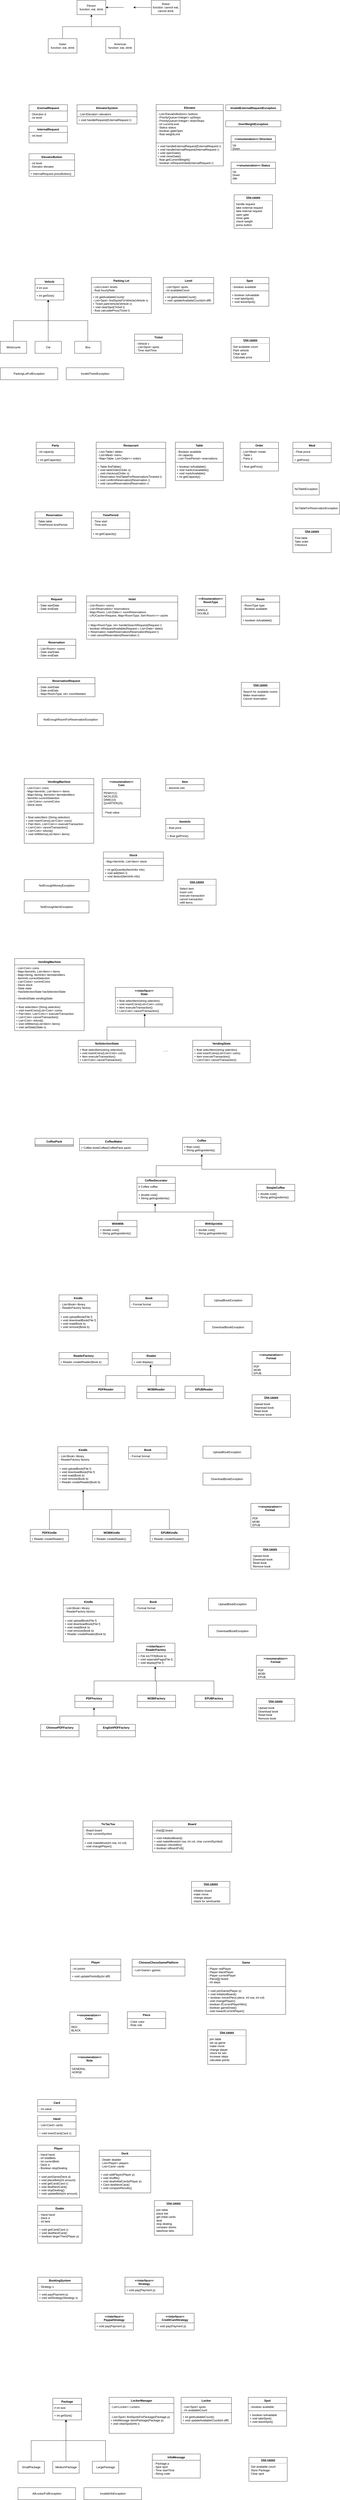 <mxfile pages="1" version="11.2.5" type="device"><diagram id="mWMWQS2_z9aquYP3x2ni" name="Page-1"><mxGraphModel dx="1956" dy="824" grid="1" gridSize="10" guides="1" tooltips="1" connect="1" arrows="1" fold="1" page="1" pageScale="1" pageWidth="850" pageHeight="1100" math="0" shadow="0"><root><mxCell id="0"/><mxCell id="1" parent="0"/><mxCell id="6YsSRjpdaENqeneaQZCN-1" value="Person&lt;br&gt;function: eat, drink" style="rounded=0;whiteSpace=wrap;html=1;" parent="1" vertex="1"><mxGeometry x="230" y="190" width="120" height="60" as="geometry"/></mxCell><mxCell id="6YsSRjpdaENqeneaQZCN-4" style="edgeStyle=orthogonalEdgeStyle;rounded=0;orthogonalLoop=1;jettySize=auto;html=1;entryX=0.5;entryY=1;entryDx=0;entryDy=0;" parent="1" source="6YsSRjpdaENqeneaQZCN-2" target="6YsSRjpdaENqeneaQZCN-1" edge="1"><mxGeometry relative="1" as="geometry"/></mxCell><mxCell id="6YsSRjpdaENqeneaQZCN-2" value="Asian&lt;br&gt;function: eat, drink" style="rounded=0;whiteSpace=wrap;html=1;" parent="1" vertex="1"><mxGeometry x="110" y="350" width="120" height="60" as="geometry"/></mxCell><mxCell id="6YsSRjpdaENqeneaQZCN-5" style="edgeStyle=orthogonalEdgeStyle;rounded=0;orthogonalLoop=1;jettySize=auto;html=1;entryX=0.5;entryY=1;entryDx=0;entryDy=0;" parent="1" source="6YsSRjpdaENqeneaQZCN-3" target="6YsSRjpdaENqeneaQZCN-1" edge="1"><mxGeometry relative="1" as="geometry"/></mxCell><mxCell id="6YsSRjpdaENqeneaQZCN-3" value="American&lt;br&gt;function: eat, drink" style="rounded=0;whiteSpace=wrap;html=1;" parent="1" vertex="1"><mxGeometry x="350" y="350" width="120" height="60" as="geometry"/></mxCell><mxCell id="6YsSRjpdaENqeneaQZCN-7" style="edgeStyle=orthogonalEdgeStyle;rounded=0;orthogonalLoop=1;jettySize=auto;html=1;" parent="1" source="6YsSRjpdaENqeneaQZCN-8" target="6YsSRjpdaENqeneaQZCN-1" edge="1"><mxGeometry relative="1" as="geometry"/></mxCell><mxCell id="6YsSRjpdaENqeneaQZCN-6" value="Robot&lt;br&gt;function: cannot eat, cannot drink" style="rounded=0;whiteSpace=wrap;html=1;" parent="1" vertex="1"><mxGeometry x="540" y="190" width="120" height="60" as="geometry"/></mxCell><mxCell id="6YsSRjpdaENqeneaQZCN-8" value="" style="shape=image;html=1;verticalAlign=top;verticalLabelPosition=bottom;labelBackgroundColor=#ffffff;imageAspect=0;aspect=fixed;image=https://cdn4.iconfinder.com/data/icons/icocentre-free-icons/114/f-cross_256-128.png" parent="1" vertex="1"><mxGeometry x="425" y="200" width="40" height="40" as="geometry"/></mxCell><mxCell id="6YsSRjpdaENqeneaQZCN-9" style="edgeStyle=orthogonalEdgeStyle;rounded=0;orthogonalLoop=1;jettySize=auto;html=1;" parent="1" source="6YsSRjpdaENqeneaQZCN-6" target="6YsSRjpdaENqeneaQZCN-8" edge="1"><mxGeometry relative="1" as="geometry"><mxPoint x="540" y="220" as="sourcePoint"/><mxPoint x="350" y="220" as="targetPoint"/></mxGeometry></mxCell><mxCell id="6YsSRjpdaENqeneaQZCN-12" value="ElevatorSystem" style="swimlane;fontStyle=1;align=center;verticalAlign=top;childLayout=stackLayout;horizontal=1;startSize=26;horizontalStack=0;resizeParent=1;resizeParentMax=0;resizeLast=0;collapsible=1;marginBottom=0;" parent="1" vertex="1"><mxGeometry x="230" y="625" width="250" height="50" as="geometry"/></mxCell><mxCell id="6YsSRjpdaENqeneaQZCN-13" value="- List&lt;Elevator&gt; elevators" style="text;strokeColor=none;fillColor=none;align=left;verticalAlign=top;spacingLeft=4;spacingRight=4;overflow=hidden;rotatable=0;points=[[0,0.5],[1,0.5]];portConstraint=eastwest;" parent="6YsSRjpdaENqeneaQZCN-12" vertex="1"><mxGeometry y="26" width="250" height="24" as="geometry"/></mxCell><mxCell id="6YsSRjpdaENqeneaQZCN-17" value="Elevator" style="swimlane;fontStyle=1;align=center;verticalAlign=top;childLayout=stackLayout;horizontal=1;startSize=26;horizontalStack=0;resizeParent=1;resizeParentMax=0;resizeLast=0;collapsible=1;marginBottom=0;" parent="1" vertex="1"><mxGeometry x="560" y="624" width="280" height="160" as="geometry"/></mxCell><mxCell id="6YsSRjpdaENqeneaQZCN-18" value="- List&lt;ElevatorButtons&gt; buttons&#10;- PriorityQueue&lt;Integer&gt; upStops&#10;- PriorityQueue&lt;Integer&gt; downStops&#10;- int currentLevel&#10;- Status status&#10;- boolean gateOpen&#10;- float weightLimit&#10;" style="text;strokeColor=none;fillColor=none;align=left;verticalAlign=top;spacingLeft=4;spacingRight=4;overflow=hidden;rotatable=0;points=[[0,0.5],[1,0.5]];portConstraint=eastwest;" parent="6YsSRjpdaENqeneaQZCN-17" vertex="1"><mxGeometry y="26" width="280" height="134" as="geometry"/></mxCell><mxCell id="6YsSRjpdaENqeneaQZCN-20" value="&lt;p style=&quot;margin: 0px ; margin-top: 4px ; text-align: center ; text-decoration: underline&quot;&gt;&lt;b&gt;Use cases&lt;/b&gt;&lt;/p&gt;&lt;hr&gt;&lt;p style=&quot;margin: 0px ; margin-left: 8px&quot;&gt;handle request&lt;br&gt;take external request&lt;/p&gt;&lt;p style=&quot;margin: 0px ; margin-left: 8px&quot;&gt;take internal request&lt;/p&gt;&lt;p style=&quot;margin: 0px ; margin-left: 8px&quot;&gt;open gate&lt;/p&gt;&lt;p style=&quot;margin: 0px ; margin-left: 8px&quot;&gt;close gate&lt;/p&gt;&lt;p style=&quot;margin: 0px ; margin-left: 8px&quot;&gt;check weight&lt;/p&gt;&lt;p style=&quot;margin: 0px ; margin-left: 8px&quot;&gt;press button&lt;/p&gt;" style="verticalAlign=top;align=left;overflow=fill;fontSize=12;fontFamily=Helvetica;html=1;" parent="1" vertex="1"><mxGeometry x="885" y="1000" width="160" height="140" as="geometry"/></mxCell><mxCell id="6YsSRjpdaENqeneaQZCN-31" value="+ void handleRequest(ExternalRequest r)" style="text;strokeColor=#000000;fillColor=none;align=left;verticalAlign=top;spacingLeft=4;spacingRight=4;overflow=hidden;rotatable=0;points=[[0,0.5],[1,0.5]];portConstraint=eastwest;" parent="1" vertex="1"><mxGeometry x="230" y="675" width="250" height="30" as="geometry"/></mxCell><mxCell id="6YsSRjpdaENqeneaQZCN-32" value="InvalidExternalRequestException" style="swimlane;fontStyle=1;align=center;verticalAlign=top;childLayout=stackLayout;horizontal=1;startSize=26;horizontalStack=0;resizeParent=1;resizeParentMax=0;resizeLast=0;collapsible=1;marginBottom=0;" parent="1" vertex="1"><mxGeometry x="850" y="625" width="230" height="25" as="geometry"><mxRectangle x="850" y="625" width="210" height="26" as="alternateBounds"/></mxGeometry></mxCell><mxCell id="6YsSRjpdaENqeneaQZCN-34" value="ExernalRequest" style="swimlane;fontStyle=1;align=center;verticalAlign=top;childLayout=stackLayout;horizontal=1;startSize=26;horizontalStack=0;resizeParent=1;resizeParentMax=0;resizeLast=0;collapsible=1;marginBottom=0;strokeColor=#000000;" parent="1" vertex="1"><mxGeometry x="30" y="625" width="160" height="70" as="geometry"/></mxCell><mxCell id="6YsSRjpdaENqeneaQZCN-35" value="- Direction d&#10;- int level" style="text;strokeColor=none;fillColor=none;align=left;verticalAlign=top;spacingLeft=4;spacingRight=4;overflow=hidden;rotatable=0;points=[[0,0.5],[1,0.5]];portConstraint=eastwest;" parent="6YsSRjpdaENqeneaQZCN-34" vertex="1"><mxGeometry y="26" width="160" height="44" as="geometry"/></mxCell><mxCell id="6YsSRjpdaENqeneaQZCN-39" value="&lt;&lt;enumeration&gt;&gt; Direction" style="swimlane;fontStyle=1;align=center;verticalAlign=top;childLayout=stackLayout;horizontal=1;startSize=26;horizontalStack=0;resizeParent=1;resizeParentMax=0;resizeLast=0;collapsible=1;marginBottom=0;strokeColor=#000000;" parent="1" vertex="1"><mxGeometry x="872.5" y="754" width="185" height="60" as="geometry"/></mxCell><mxCell id="6YsSRjpdaENqeneaQZCN-40" value="Up&#10;Down" style="text;strokeColor=none;fillColor=none;align=left;verticalAlign=top;spacingLeft=4;spacingRight=4;overflow=hidden;rotatable=0;points=[[0,0.5],[1,0.5]];portConstraint=eastwest;" parent="6YsSRjpdaENqeneaQZCN-39" vertex="1"><mxGeometry y="26" width="185" height="34" as="geometry"/></mxCell><mxCell id="6YsSRjpdaENqeneaQZCN-43" value="+ void handleExternalRequest(ExternalRequest r)&#10;+ void handleInternalRequest(InternalRequest r)&#10;+ void openGate()&#10;+ void closeGate()&#10;- float getCurrentWeight()&#10;- boolean isRequestValid(InternalRequest r)" style="text;strokeColor=#000000;fillColor=none;align=left;verticalAlign=top;spacingLeft=4;spacingRight=4;overflow=hidden;rotatable=0;points=[[0,0.5],[1,0.5]];portConstraint=eastwest;" parent="1" vertex="1"><mxGeometry x="560" y="784" width="280" height="96" as="geometry"/></mxCell><mxCell id="6YsSRjpdaENqeneaQZCN-44" value="InternalRequest" style="swimlane;fontStyle=1;align=center;verticalAlign=top;childLayout=stackLayout;horizontal=1;startSize=26;horizontalStack=0;resizeParent=1;resizeParentMax=0;resizeLast=0;collapsible=1;marginBottom=0;strokeColor=#000000;" parent="1" vertex="1"><mxGeometry x="30" y="714" width="160" height="70" as="geometry"/></mxCell><mxCell id="6YsSRjpdaENqeneaQZCN-45" value="- int level" style="text;strokeColor=none;fillColor=none;align=left;verticalAlign=top;spacingLeft=4;spacingRight=4;overflow=hidden;rotatable=0;points=[[0,0.5],[1,0.5]];portConstraint=eastwest;" parent="6YsSRjpdaENqeneaQZCN-44" vertex="1"><mxGeometry y="26" width="160" height="44" as="geometry"/></mxCell><mxCell id="6YsSRjpdaENqeneaQZCN-46" value="&lt;&lt;enumeration&gt;&gt; Status" style="swimlane;fontStyle=1;align=center;verticalAlign=top;childLayout=stackLayout;horizontal=1;startSize=26;horizontalStack=0;resizeParent=1;resizeParentMax=0;resizeLast=0;collapsible=1;marginBottom=0;strokeColor=#000000;" parent="1" vertex="1"><mxGeometry x="872.5" y="864" width="185" height="90" as="geometry"/></mxCell><mxCell id="6YsSRjpdaENqeneaQZCN-47" value="Up&#10;Down&#10;Idle" style="text;strokeColor=none;fillColor=none;align=left;verticalAlign=top;spacingLeft=4;spacingRight=4;overflow=hidden;rotatable=0;points=[[0,0.5],[1,0.5]];portConstraint=eastwest;" parent="6YsSRjpdaENqeneaQZCN-46" vertex="1"><mxGeometry y="26" width="185" height="64" as="geometry"/></mxCell><mxCell id="6YsSRjpdaENqeneaQZCN-48" value="OverWeightException" style="swimlane;fontStyle=1;align=center;verticalAlign=top;childLayout=stackLayout;horizontal=1;startSize=26;horizontalStack=0;resizeParent=1;resizeParentMax=0;resizeLast=0;collapsible=1;marginBottom=0;" parent="1" vertex="1"><mxGeometry x="850" y="692" width="230" height="25" as="geometry"><mxRectangle x="850" y="625" width="210" height="26" as="alternateBounds"/></mxGeometry></mxCell><mxCell id="6YsSRjpdaENqeneaQZCN-49" value="ElevatorButton" style="swimlane;fontStyle=1;align=center;verticalAlign=top;childLayout=stackLayout;horizontal=1;startSize=26;horizontalStack=0;resizeParent=1;resizeParentMax=0;resizeLast=0;collapsible=1;marginBottom=0;strokeColor=#000000;" parent="1" vertex="1"><mxGeometry x="30" y="829" width="190" height="70" as="geometry"/></mxCell><mxCell id="6YsSRjpdaENqeneaQZCN-50" value="- int level&#10;- Elevator elevator" style="text;strokeColor=none;fillColor=none;align=left;verticalAlign=top;spacingLeft=4;spacingRight=4;overflow=hidden;rotatable=0;points=[[0,0.5],[1,0.5]];portConstraint=eastwest;" parent="6YsSRjpdaENqeneaQZCN-49" vertex="1"><mxGeometry y="26" width="190" height="44" as="geometry"/></mxCell><mxCell id="6YsSRjpdaENqeneaQZCN-51" value="+ InternalRequest pressButton()" style="text;strokeColor=#000000;fillColor=none;align=left;verticalAlign=top;spacingLeft=4;spacingRight=4;overflow=hidden;rotatable=0;points=[[0,0.5],[1,0.5]];portConstraint=eastwest;" parent="1" vertex="1"><mxGeometry x="30" y="899" width="190" height="24" as="geometry"/></mxCell><mxCell id="joDjQTi2y1f8AxvnKc9--3" value="Parking Lot" style="swimlane;fontStyle=1;align=center;verticalAlign=top;childLayout=stackLayout;horizontal=1;startSize=26;horizontalStack=0;resizeParent=1;resizeParentMax=0;resizeLast=0;collapsible=1;marginBottom=0;" parent="1" vertex="1"><mxGeometry x="290" y="1344" width="250" height="150" as="geometry"/></mxCell><mxCell id="joDjQTi2y1f8AxvnKc9--4" value="- List&lt;Level&gt; levels&#10;- float hourlyRate" style="text;strokeColor=none;fillColor=none;align=left;verticalAlign=top;spacingLeft=4;spacingRight=4;overflow=hidden;rotatable=0;points=[[0,0.5],[1,0.5]];portConstraint=eastwest;" parent="joDjQTi2y1f8AxvnKc9--3" vertex="1"><mxGeometry y="26" width="250" height="34" as="geometry"/></mxCell><mxCell id="joDjQTi2y1f8AxvnKc9--5" value="" style="line;strokeWidth=1;fillColor=none;align=left;verticalAlign=middle;spacingTop=-1;spacingLeft=3;spacingRight=3;rotatable=0;labelPosition=right;points=[];portConstraint=eastwest;" parent="joDjQTi2y1f8AxvnKc9--3" vertex="1"><mxGeometry y="60" width="250" height="8" as="geometry"/></mxCell><mxCell id="joDjQTi2y1f8AxvnKc9--6" value="+ int getAvailableCount()&#10;- List&lt;Spot&gt; findSpotsForVehicle(Vehicle v)&#10;+ Ticket parkVehicle(Vehicle v)&#10;+ void clearSpot(Ticket t)&#10;- float calculatePrice(Ticket t)" style="text;strokeColor=none;fillColor=none;align=left;verticalAlign=top;spacingLeft=4;spacingRight=4;overflow=hidden;rotatable=0;points=[[0,0.5],[1,0.5]];portConstraint=eastwest;" parent="joDjQTi2y1f8AxvnKc9--3" vertex="1"><mxGeometry y="68" width="250" height="82" as="geometry"/></mxCell><mxCell id="joDjQTi2y1f8AxvnKc9--8" value="Spot" style="swimlane;fontStyle=1;align=center;verticalAlign=top;childLayout=stackLayout;horizontal=1;startSize=26;horizontalStack=0;resizeParent=1;resizeParentMax=0;resizeLast=0;collapsible=1;marginBottom=0;" parent="1" vertex="1"><mxGeometry x="870" y="1344" width="160" height="120" as="geometry"/></mxCell><mxCell id="joDjQTi2y1f8AxvnKc9--9" value="- boolean available" style="text;strokeColor=none;fillColor=none;align=left;verticalAlign=top;spacingLeft=4;spacingRight=4;overflow=hidden;rotatable=0;points=[[0,0.5],[1,0.5]];portConstraint=eastwest;" parent="joDjQTi2y1f8AxvnKc9--8" vertex="1"><mxGeometry y="26" width="160" height="26" as="geometry"/></mxCell><mxCell id="joDjQTi2y1f8AxvnKc9--10" value="" style="line;strokeWidth=1;fillColor=none;align=left;verticalAlign=middle;spacingTop=-1;spacingLeft=3;spacingRight=3;rotatable=0;labelPosition=right;points=[];portConstraint=eastwest;" parent="joDjQTi2y1f8AxvnKc9--8" vertex="1"><mxGeometry y="52" width="160" height="8" as="geometry"/></mxCell><mxCell id="joDjQTi2y1f8AxvnKc9--11" value="+ boolean isAvailable&#10;+ void takeSpot()&#10;+ void leaveSpot()" style="text;strokeColor=none;fillColor=none;align=left;verticalAlign=top;spacingLeft=4;spacingRight=4;overflow=hidden;rotatable=0;points=[[0,0.5],[1,0.5]];portConstraint=eastwest;" parent="joDjQTi2y1f8AxvnKc9--8" vertex="1"><mxGeometry y="60" width="160" height="60" as="geometry"/></mxCell><mxCell id="joDjQTi2y1f8AxvnKc9--12" value="&lt;p style=&quot;margin: 0px ; margin-top: 4px ; text-align: center ; text-decoration: underline&quot;&gt;&lt;b&gt;Use cases&lt;/b&gt;&lt;/p&gt;&lt;hr&gt;&lt;p style=&quot;margin: 0px ; margin-left: 8px&quot;&gt;Get available count&lt;/p&gt;&lt;p style=&quot;margin: 0px ; margin-left: 8px&quot;&gt;Park vehicle&lt;/p&gt;&lt;p style=&quot;margin: 0px ; margin-left: 8px&quot;&gt;Clear spot&lt;/p&gt;&lt;p style=&quot;margin: 0px ; margin-left: 8px&quot;&gt;Calculate price&lt;/p&gt;" style="verticalAlign=top;align=left;overflow=fill;fontSize=12;fontFamily=Helvetica;html=1;" parent="1" vertex="1"><mxGeometry x="872.5" y="1594" width="160" height="100" as="geometry"/></mxCell><mxCell id="joDjQTi2y1f8AxvnKc9--30" style="edgeStyle=orthogonalEdgeStyle;rounded=0;orthogonalLoop=1;jettySize=auto;html=1;entryX=0.458;entryY=1;entryDx=0;entryDy=0;entryPerimeter=0;" parent="1" source="joDjQTi2y1f8AxvnKc9--13" target="joDjQTi2y1f8AxvnKc9--23" edge="1"><mxGeometry relative="1" as="geometry"/></mxCell><mxCell id="joDjQTi2y1f8AxvnKc9--13" value="Bus" style="html=1;" parent="1" vertex="1"><mxGeometry x="220" y="1610" width="110" height="50" as="geometry"/></mxCell><mxCell id="joDjQTi2y1f8AxvnKc9--29" style="edgeStyle=orthogonalEdgeStyle;rounded=0;orthogonalLoop=1;jettySize=auto;html=1;entryX=0.458;entryY=0.969;entryDx=0;entryDy=0;entryPerimeter=0;" parent="1" source="joDjQTi2y1f8AxvnKc9--14" target="joDjQTi2y1f8AxvnKc9--23" edge="1"><mxGeometry relative="1" as="geometry"/></mxCell><mxCell id="joDjQTi2y1f8AxvnKc9--14" value="Car" style="html=1;" parent="1" vertex="1"><mxGeometry x="55" y="1610" width="110" height="50" as="geometry"/></mxCell><mxCell id="joDjQTi2y1f8AxvnKc9--28" style="edgeStyle=orthogonalEdgeStyle;rounded=0;orthogonalLoop=1;jettySize=auto;html=1;entryX=0.458;entryY=0.969;entryDx=0;entryDy=0;entryPerimeter=0;" parent="1" source="joDjQTi2y1f8AxvnKc9--15" target="joDjQTi2y1f8AxvnKc9--23" edge="1"><mxGeometry relative="1" as="geometry"/></mxCell><mxCell id="joDjQTi2y1f8AxvnKc9--15" value="Motorcycle" style="html=1;" parent="1" vertex="1"><mxGeometry x="-90" y="1610" width="110" height="50" as="geometry"/></mxCell><mxCell id="joDjQTi2y1f8AxvnKc9--16" value="Level" style="swimlane;fontStyle=1;align=center;verticalAlign=top;childLayout=stackLayout;horizontal=1;startSize=26;horizontalStack=0;resizeParent=1;resizeParentMax=0;resizeLast=0;collapsible=1;marginBottom=0;" parent="1" vertex="1"><mxGeometry x="590" y="1344" width="210" height="110" as="geometry"/></mxCell><mxCell id="joDjQTi2y1f8AxvnKc9--17" value="- List&lt;Spot&gt; spots&#10;- int availableCount" style="text;strokeColor=none;fillColor=none;align=left;verticalAlign=top;spacingLeft=4;spacingRight=4;overflow=hidden;rotatable=0;points=[[0,0.5],[1,0.5]];portConstraint=eastwest;" parent="joDjQTi2y1f8AxvnKc9--16" vertex="1"><mxGeometry y="26" width="210" height="34" as="geometry"/></mxCell><mxCell id="joDjQTi2y1f8AxvnKc9--18" value="" style="line;strokeWidth=1;fillColor=none;align=left;verticalAlign=middle;spacingTop=-1;spacingLeft=3;spacingRight=3;rotatable=0;labelPosition=right;points=[];portConstraint=eastwest;" parent="joDjQTi2y1f8AxvnKc9--16" vertex="1"><mxGeometry y="60" width="210" height="8" as="geometry"/></mxCell><mxCell id="joDjQTi2y1f8AxvnKc9--19" value="+ int getAvailableCount()&#10;+ void updateAvailableCount(int diff)" style="text;strokeColor=none;fillColor=none;align=left;verticalAlign=top;spacingLeft=4;spacingRight=4;overflow=hidden;rotatable=0;points=[[0,0.5],[1,0.5]];portConstraint=eastwest;" parent="joDjQTi2y1f8AxvnKc9--16" vertex="1"><mxGeometry y="68" width="210" height="42" as="geometry"/></mxCell><mxCell id="joDjQTi2y1f8AxvnKc9--20" value="Vehicle" style="swimlane;fontStyle=1;align=center;verticalAlign=top;childLayout=stackLayout;horizontal=1;startSize=26;horizontalStack=0;resizeParent=1;resizeParentMax=0;resizeLast=0;collapsible=1;marginBottom=0;" parent="1" vertex="1"><mxGeometry x="55" y="1348" width="120" height="90" as="geometry"/></mxCell><mxCell id="joDjQTi2y1f8AxvnKc9--21" value="# int size" style="text;strokeColor=none;fillColor=none;align=left;verticalAlign=top;spacingLeft=4;spacingRight=4;overflow=hidden;rotatable=0;points=[[0,0.5],[1,0.5]];portConstraint=eastwest;" parent="joDjQTi2y1f8AxvnKc9--20" vertex="1"><mxGeometry y="26" width="120" height="24" as="geometry"/></mxCell><mxCell id="joDjQTi2y1f8AxvnKc9--22" value="" style="line;strokeWidth=1;fillColor=none;align=left;verticalAlign=middle;spacingTop=-1;spacingLeft=3;spacingRight=3;rotatable=0;labelPosition=right;points=[];portConstraint=eastwest;" parent="joDjQTi2y1f8AxvnKc9--20" vertex="1"><mxGeometry y="50" width="120" height="8" as="geometry"/></mxCell><mxCell id="joDjQTi2y1f8AxvnKc9--23" value="+ int getSize()" style="text;strokeColor=none;fillColor=none;align=left;verticalAlign=top;spacingLeft=4;spacingRight=4;overflow=hidden;rotatable=0;points=[[0,0.5],[1,0.5]];portConstraint=eastwest;" parent="joDjQTi2y1f8AxvnKc9--20" vertex="1"><mxGeometry y="58" width="120" height="32" as="geometry"/></mxCell><mxCell id="joDjQTi2y1f8AxvnKc9--24" value="Ticket" style="swimlane;fontStyle=1;align=center;verticalAlign=top;childLayout=stackLayout;horizontal=1;startSize=26;horizontalStack=0;resizeParent=1;resizeParentMax=0;resizeLast=0;collapsible=1;marginBottom=0;" parent="1" vertex="1"><mxGeometry x="470" y="1580" width="200" height="80" as="geometry"/></mxCell><mxCell id="joDjQTi2y1f8AxvnKc9--25" value="- Vehicle v&#10;- List&lt;Spot&gt; spots&#10;- Time startTime" style="text;strokeColor=none;fillColor=none;align=left;verticalAlign=top;spacingLeft=4;spacingRight=4;overflow=hidden;rotatable=0;points=[[0,0.5],[1,0.5]];portConstraint=eastwest;" parent="joDjQTi2y1f8AxvnKc9--24" vertex="1"><mxGeometry y="26" width="200" height="54" as="geometry"/></mxCell><mxCell id="joDjQTi2y1f8AxvnKc9--31" value="ParkingLotFullException" style="html=1;" parent="1" vertex="1"><mxGeometry x="-90" y="1720" width="240" height="50" as="geometry"/></mxCell><mxCell id="joDjQTi2y1f8AxvnKc9--32" value="InvalidTicketException" style="html=1;" parent="1" vertex="1"><mxGeometry x="185" y="1720" width="240" height="50" as="geometry"/></mxCell><mxCell id="pn1DXufCJwf_M5NmqQqZ-5" value="Restaurant" style="swimlane;fontStyle=1;align=center;verticalAlign=top;childLayout=stackLayout;horizontal=1;startSize=26;horizontalStack=0;resizeParent=1;resizeParentMax=0;resizeLast=0;collapsible=1;marginBottom=0;" parent="1" vertex="1"><mxGeometry x="310" y="2030" width="290" height="190" as="geometry"/></mxCell><mxCell id="pn1DXufCJwf_M5NmqQqZ-6" value="- List&lt;Table&gt; tables&#10;- List&lt;Meal&gt; menu&#10;- Map&lt;Table, List&lt;Order&gt;&gt; orders" style="text;strokeColor=none;fillColor=none;align=left;verticalAlign=top;spacingLeft=4;spacingRight=4;overflow=hidden;rotatable=0;points=[[0,0.5],[1,0.5]];portConstraint=eastwest;" parent="pn1DXufCJwf_M5NmqQqZ-5" vertex="1"><mxGeometry y="26" width="290" height="54" as="geometry"/></mxCell><mxCell id="pn1DXufCJwf_M5NmqQqZ-7" value="" style="line;strokeWidth=1;fillColor=none;align=left;verticalAlign=middle;spacingTop=-1;spacingLeft=3;spacingRight=3;rotatable=0;labelPosition=right;points=[];portConstraint=eastwest;" parent="pn1DXufCJwf_M5NmqQqZ-5" vertex="1"><mxGeometry y="80" width="290" height="8" as="geometry"/></mxCell><mxCell id="pn1DXufCJwf_M5NmqQqZ-8" value="+ Table findTable()&#10;+ void takeOrder(Order o)&#10;_ void checkout(Order o)&#10;+ Reservation findTableForReservation(Timeslot t)&#10;+ void confirmReservation(Reservation r)&#10;+ void cancelReservation(Reservation r)" style="text;strokeColor=none;fillColor=none;align=left;verticalAlign=top;spacingLeft=4;spacingRight=4;overflow=hidden;rotatable=0;points=[[0,0.5],[1,0.5]];portConstraint=eastwest;" parent="pn1DXufCJwf_M5NmqQqZ-5" vertex="1"><mxGeometry y="88" width="290" height="102" as="geometry"/></mxCell><mxCell id="pn1DXufCJwf_M5NmqQqZ-9" value="Table" style="swimlane;fontStyle=1;align=center;verticalAlign=top;childLayout=stackLayout;horizontal=1;startSize=26;horizontalStack=0;resizeParent=1;resizeParentMax=0;resizeLast=0;collapsible=1;marginBottom=0;" parent="1" vertex="1"><mxGeometry x="640" y="2030" width="200" height="160" as="geometry"/></mxCell><mxCell id="pn1DXufCJwf_M5NmqQqZ-10" value="- Boolean available&#10;- int capacity&#10;- List&lt;TimePeriod&gt; reservations" style="text;strokeColor=none;fillColor=none;align=left;verticalAlign=top;spacingLeft=4;spacingRight=4;overflow=hidden;rotatable=0;points=[[0,0.5],[1,0.5]];portConstraint=eastwest;" parent="pn1DXufCJwf_M5NmqQqZ-9" vertex="1"><mxGeometry y="26" width="200" height="54" as="geometry"/></mxCell><mxCell id="pn1DXufCJwf_M5NmqQqZ-11" value="" style="line;strokeWidth=1;fillColor=none;align=left;verticalAlign=middle;spacingTop=-1;spacingLeft=3;spacingRight=3;rotatable=0;labelPosition=right;points=[];portConstraint=eastwest;" parent="pn1DXufCJwf_M5NmqQqZ-9" vertex="1"><mxGeometry y="80" width="200" height="8" as="geometry"/></mxCell><mxCell id="pn1DXufCJwf_M5NmqQqZ-12" value="+ boolean isAvailable()&#10;+ void markUnavailable()&#10;+ void markAvailable()&#10;+ int getCapacity()" style="text;strokeColor=none;fillColor=none;align=left;verticalAlign=top;spacingLeft=4;spacingRight=4;overflow=hidden;rotatable=0;points=[[0,0.5],[1,0.5]];portConstraint=eastwest;" parent="pn1DXufCJwf_M5NmqQqZ-9" vertex="1"><mxGeometry y="88" width="200" height="72" as="geometry"/></mxCell><mxCell id="pn1DXufCJwf_M5NmqQqZ-13" value="Party" style="swimlane;fontStyle=1;align=center;verticalAlign=top;childLayout=stackLayout;horizontal=1;startSize=26;horizontalStack=0;resizeParent=1;resizeParentMax=0;resizeLast=0;collapsible=1;marginBottom=0;" parent="1" vertex="1"><mxGeometry x="60" y="2030" width="160" height="86" as="geometry"/></mxCell><mxCell id="pn1DXufCJwf_M5NmqQqZ-14" value="- int capacity" style="text;strokeColor=none;fillColor=none;align=left;verticalAlign=top;spacingLeft=4;spacingRight=4;overflow=hidden;rotatable=0;points=[[0,0.5],[1,0.5]];portConstraint=eastwest;" parent="pn1DXufCJwf_M5NmqQqZ-13" vertex="1"><mxGeometry y="26" width="160" height="26" as="geometry"/></mxCell><mxCell id="pn1DXufCJwf_M5NmqQqZ-15" value="" style="line;strokeWidth=1;fillColor=none;align=left;verticalAlign=middle;spacingTop=-1;spacingLeft=3;spacingRight=3;rotatable=0;labelPosition=right;points=[];portConstraint=eastwest;" parent="pn1DXufCJwf_M5NmqQqZ-13" vertex="1"><mxGeometry y="52" width="160" height="8" as="geometry"/></mxCell><mxCell id="pn1DXufCJwf_M5NmqQqZ-16" value="+ int getCapacity()" style="text;strokeColor=none;fillColor=none;align=left;verticalAlign=top;spacingLeft=4;spacingRight=4;overflow=hidden;rotatable=0;points=[[0,0.5],[1,0.5]];portConstraint=eastwest;" parent="pn1DXufCJwf_M5NmqQqZ-13" vertex="1"><mxGeometry y="60" width="160" height="26" as="geometry"/></mxCell><mxCell id="pn1DXufCJwf_M5NmqQqZ-17" value="Order" style="swimlane;fontStyle=1;align=center;verticalAlign=top;childLayout=stackLayout;horizontal=1;startSize=26;horizontalStack=0;resizeParent=1;resizeParentMax=0;resizeLast=0;collapsible=1;marginBottom=0;" parent="1" vertex="1"><mxGeometry x="910" y="2030" width="160" height="120" as="geometry"/></mxCell><mxCell id="pn1DXufCJwf_M5NmqQqZ-18" value="- List&lt;Meal&gt; meals&#10;- Table t&#10;- Party p" style="text;strokeColor=none;fillColor=none;align=left;verticalAlign=top;spacingLeft=4;spacingRight=4;overflow=hidden;rotatable=0;points=[[0,0.5],[1,0.5]];portConstraint=eastwest;" parent="pn1DXufCJwf_M5NmqQqZ-17" vertex="1"><mxGeometry y="26" width="160" height="54" as="geometry"/></mxCell><mxCell id="pn1DXufCJwf_M5NmqQqZ-19" value="" style="line;strokeWidth=1;fillColor=none;align=left;verticalAlign=middle;spacingTop=-1;spacingLeft=3;spacingRight=3;rotatable=0;labelPosition=right;points=[];portConstraint=eastwest;" parent="pn1DXufCJwf_M5NmqQqZ-17" vertex="1"><mxGeometry y="80" width="160" height="8" as="geometry"/></mxCell><mxCell id="pn1DXufCJwf_M5NmqQqZ-20" value="+ float getPrice()" style="text;strokeColor=none;fillColor=none;align=left;verticalAlign=top;spacingLeft=4;spacingRight=4;overflow=hidden;rotatable=0;points=[[0,0.5],[1,0.5]];portConstraint=eastwest;" parent="pn1DXufCJwf_M5NmqQqZ-17" vertex="1"><mxGeometry y="88" width="160" height="32" as="geometry"/></mxCell><mxCell id="pn1DXufCJwf_M5NmqQqZ-21" value="Meal" style="swimlane;fontStyle=1;align=center;verticalAlign=top;childLayout=stackLayout;horizontal=1;startSize=26;horizontalStack=0;resizeParent=1;resizeParentMax=0;resizeLast=0;collapsible=1;marginBottom=0;" parent="1" vertex="1"><mxGeometry x="1130" y="2030" width="160" height="86" as="geometry"/></mxCell><mxCell id="pn1DXufCJwf_M5NmqQqZ-22" value="- Float proce" style="text;strokeColor=none;fillColor=none;align=left;verticalAlign=top;spacingLeft=4;spacingRight=4;overflow=hidden;rotatable=0;points=[[0,0.5],[1,0.5]];portConstraint=eastwest;" parent="pn1DXufCJwf_M5NmqQqZ-21" vertex="1"><mxGeometry y="26" width="160" height="26" as="geometry"/></mxCell><mxCell id="pn1DXufCJwf_M5NmqQqZ-23" value="" style="line;strokeWidth=1;fillColor=none;align=left;verticalAlign=middle;spacingTop=-1;spacingLeft=3;spacingRight=3;rotatable=0;labelPosition=right;points=[];portConstraint=eastwest;" parent="pn1DXufCJwf_M5NmqQqZ-21" vertex="1"><mxGeometry y="52" width="160" height="8" as="geometry"/></mxCell><mxCell id="pn1DXufCJwf_M5NmqQqZ-24" value="+ getPrice()" style="text;strokeColor=none;fillColor=none;align=left;verticalAlign=top;spacingLeft=4;spacingRight=4;overflow=hidden;rotatable=0;points=[[0,0.5],[1,0.5]];portConstraint=eastwest;" parent="pn1DXufCJwf_M5NmqQqZ-21" vertex="1"><mxGeometry y="60" width="160" height="26" as="geometry"/></mxCell><mxCell id="pn1DXufCJwf_M5NmqQqZ-25" value="&lt;p style=&quot;margin: 0px ; margin-top: 4px ; text-align: center ; text-decoration: underline&quot;&gt;&lt;b&gt;Use cases&lt;/b&gt;&lt;/p&gt;&lt;hr&gt;&lt;p style=&quot;margin: 0px ; margin-left: 8px&quot;&gt;Find table&lt;/p&gt;&lt;p style=&quot;margin: 0px ; margin-left: 8px&quot;&gt;Take order&lt;/p&gt;&lt;p style=&quot;margin: 0px ; margin-left: 8px&quot;&gt;Checkout&lt;/p&gt;" style="verticalAlign=top;align=left;overflow=fill;fontSize=12;fontFamily=Helvetica;html=1;" parent="1" vertex="1"><mxGeometry x="1130" y="2390" width="160" height="100" as="geometry"/></mxCell><mxCell id="pn1DXufCJwf_M5NmqQqZ-27" value="NoTableException" style="html=1;" parent="1" vertex="1"><mxGeometry x="1130" y="2200" width="110" height="50" as="geometry"/></mxCell><mxCell id="pn1DXufCJwf_M5NmqQqZ-28" value="Reservation" style="swimlane;fontStyle=1;align=center;verticalAlign=top;childLayout=stackLayout;horizontal=1;startSize=26;horizontalStack=0;resizeParent=1;resizeParentMax=0;resizeLast=0;collapsible=1;marginBottom=0;" parent="1" vertex="1"><mxGeometry x="55" y="2320" width="160" height="70" as="geometry"/></mxCell><mxCell id="pn1DXufCJwf_M5NmqQqZ-29" value="- Table table&#10;- TimePeriod timePeriod" style="text;strokeColor=none;fillColor=none;align=left;verticalAlign=top;spacingLeft=4;spacingRight=4;overflow=hidden;rotatable=0;points=[[0,0.5],[1,0.5]];portConstraint=eastwest;" parent="pn1DXufCJwf_M5NmqQqZ-28" vertex="1"><mxGeometry y="26" width="160" height="44" as="geometry"/></mxCell><mxCell id="pn1DXufCJwf_M5NmqQqZ-32" value="NoTableForReservationException" style="html=1;" parent="1" vertex="1"><mxGeometry x="1130" y="2280" width="195" height="50" as="geometry"/></mxCell><mxCell id="pn1DXufCJwf_M5NmqQqZ-33" value="TimePeriod" style="swimlane;fontStyle=1;align=center;verticalAlign=top;childLayout=stackLayout;horizontal=1;startSize=26;horizontalStack=0;resizeParent=1;resizeParentMax=0;resizeLast=0;collapsible=1;marginBottom=0;" parent="1" vertex="1"><mxGeometry x="290" y="2320" width="160" height="110" as="geometry"/></mxCell><mxCell id="pn1DXufCJwf_M5NmqQqZ-34" value="- Time start&#10;- Time end" style="text;strokeColor=none;fillColor=none;align=left;verticalAlign=top;spacingLeft=4;spacingRight=4;overflow=hidden;rotatable=0;points=[[0,0.5],[1,0.5]];portConstraint=eastwest;" parent="pn1DXufCJwf_M5NmqQqZ-33" vertex="1"><mxGeometry y="26" width="160" height="44" as="geometry"/></mxCell><mxCell id="pn1DXufCJwf_M5NmqQqZ-35" value="" style="line;strokeWidth=1;fillColor=none;align=left;verticalAlign=middle;spacingTop=-1;spacingLeft=3;spacingRight=3;rotatable=0;labelPosition=right;points=[];portConstraint=eastwest;" parent="pn1DXufCJwf_M5NmqQqZ-33" vertex="1"><mxGeometry y="70" width="160" height="8" as="geometry"/></mxCell><mxCell id="pn1DXufCJwf_M5NmqQqZ-36" value="+ int getCapacity()" style="text;strokeColor=none;fillColor=none;align=left;verticalAlign=top;spacingLeft=4;spacingRight=4;overflow=hidden;rotatable=0;points=[[0,0.5],[1,0.5]];portConstraint=eastwest;" parent="pn1DXufCJwf_M5NmqQqZ-33" vertex="1"><mxGeometry y="78" width="160" height="32" as="geometry"/></mxCell><mxCell id="pn1DXufCJwf_M5NmqQqZ-37" value="Hotel" style="swimlane;fontStyle=1;align=center;verticalAlign=top;childLayout=stackLayout;horizontal=1;startSize=26;horizontalStack=0;resizeParent=1;resizeParentMax=0;resizeLast=0;collapsible=1;marginBottom=0;" parent="1" vertex="1"><mxGeometry x="270" y="2670" width="380" height="180" as="geometry"/></mxCell><mxCell id="pn1DXufCJwf_M5NmqQqZ-38" value="- List&lt;Room&gt; rooms&#10;- List&lt;Reservation&gt; reservations&#10;- Map&lt;Room, List&lt;Date&gt;&gt; roomReservations&#10;- LRUCache&lt;Request, Map&lt;RoomType, Set&lt;Room&gt;&gt;&gt; cache" style="text;strokeColor=none;fillColor=none;align=left;verticalAlign=top;spacingLeft=4;spacingRight=4;overflow=hidden;rotatable=0;points=[[0,0.5],[1,0.5]];portConstraint=eastwest;" parent="pn1DXufCJwf_M5NmqQqZ-37" vertex="1"><mxGeometry y="26" width="380" height="74" as="geometry"/></mxCell><mxCell id="pn1DXufCJwf_M5NmqQqZ-39" value="" style="line;strokeWidth=1;fillColor=none;align=left;verticalAlign=middle;spacingTop=-1;spacingLeft=3;spacingRight=3;rotatable=0;labelPosition=right;points=[];portConstraint=eastwest;" parent="pn1DXufCJwf_M5NmqQqZ-37" vertex="1"><mxGeometry y="100" width="380" height="8" as="geometry"/></mxCell><mxCell id="pn1DXufCJwf_M5NmqQqZ-40" value="+ Map&lt;RoomType, int&gt; handleSearchRequest(Request r)&#10;- boolean isRequestAvailable(Request r, List&lt;Date&gt; dates)&#10;+ Reservation makeReservation(ReservationRequest r)&#10;+ void cancelReservation(Reservation r)" style="text;strokeColor=none;fillColor=none;align=left;verticalAlign=top;spacingLeft=4;spacingRight=4;overflow=hidden;rotatable=0;points=[[0,0.5],[1,0.5]];portConstraint=eastwest;" parent="pn1DXufCJwf_M5NmqQqZ-37" vertex="1"><mxGeometry y="108" width="380" height="72" as="geometry"/></mxCell><mxCell id="pn1DXufCJwf_M5NmqQqZ-41" value="&lt;&lt;Enumeration&gt;&gt;&#10;RoomType" style="swimlane;fontStyle=1;align=center;verticalAlign=top;childLayout=stackLayout;horizontal=1;startSize=47;horizontalStack=0;resizeParent=1;resizeParentMax=0;resizeLast=0;collapsible=1;marginBottom=0;" parent="1" vertex="1"><mxGeometry x="725" y="2668" width="125" height="90" as="geometry"/></mxCell><mxCell id="pn1DXufCJwf_M5NmqQqZ-42" value="SINGLE&#10;DOUBLE" style="text;strokeColor=none;fillColor=none;align=left;verticalAlign=top;spacingLeft=4;spacingRight=4;overflow=hidden;rotatable=0;points=[[0,0.5],[1,0.5]];portConstraint=eastwest;" parent="pn1DXufCJwf_M5NmqQqZ-41" vertex="1"><mxGeometry y="47" width="125" height="43" as="geometry"/></mxCell><mxCell id="pn1DXufCJwf_M5NmqQqZ-45" value="Request" style="swimlane;fontStyle=1;align=center;verticalAlign=top;childLayout=stackLayout;horizontal=1;startSize=26;horizontalStack=0;resizeParent=1;resizeParentMax=0;resizeLast=0;collapsible=1;marginBottom=0;" parent="1" vertex="1"><mxGeometry x="65" y="2670" width="160" height="70" as="geometry"/></mxCell><mxCell id="pn1DXufCJwf_M5NmqQqZ-46" value="- Date startDate&#10;- Date endDate" style="text;strokeColor=none;fillColor=none;align=left;verticalAlign=top;spacingLeft=4;spacingRight=4;overflow=hidden;rotatable=0;points=[[0,0.5],[1,0.5]];portConstraint=eastwest;" parent="pn1DXufCJwf_M5NmqQqZ-45" vertex="1"><mxGeometry y="26" width="160" height="44" as="geometry"/></mxCell><mxCell id="pn1DXufCJwf_M5NmqQqZ-49" value="Room" style="swimlane;fontStyle=1;align=center;verticalAlign=top;childLayout=stackLayout;horizontal=1;startSize=26;horizontalStack=0;resizeParent=1;resizeParentMax=0;resizeLast=0;collapsible=1;marginBottom=0;" parent="1" vertex="1"><mxGeometry x="915" y="2670" width="160" height="120" as="geometry"/></mxCell><mxCell id="pn1DXufCJwf_M5NmqQqZ-50" value="- RoomType type&#10;- Boolean available" style="text;strokeColor=none;fillColor=none;align=left;verticalAlign=top;spacingLeft=4;spacingRight=4;overflow=hidden;rotatable=0;points=[[0,0.5],[1,0.5]];portConstraint=eastwest;" parent="pn1DXufCJwf_M5NmqQqZ-49" vertex="1"><mxGeometry y="26" width="160" height="54" as="geometry"/></mxCell><mxCell id="pn1DXufCJwf_M5NmqQqZ-51" value="" style="line;strokeWidth=1;fillColor=none;align=left;verticalAlign=middle;spacingTop=-1;spacingLeft=3;spacingRight=3;rotatable=0;labelPosition=right;points=[];portConstraint=eastwest;" parent="pn1DXufCJwf_M5NmqQqZ-49" vertex="1"><mxGeometry y="80" width="160" height="8" as="geometry"/></mxCell><mxCell id="pn1DXufCJwf_M5NmqQqZ-52" value="+ boolean isAvailable()" style="text;strokeColor=none;fillColor=none;align=left;verticalAlign=top;spacingLeft=4;spacingRight=4;overflow=hidden;rotatable=0;points=[[0,0.5],[1,0.5]];portConstraint=eastwest;" parent="pn1DXufCJwf_M5NmqQqZ-49" vertex="1"><mxGeometry y="88" width="160" height="32" as="geometry"/></mxCell><mxCell id="pn1DXufCJwf_M5NmqQqZ-57" value="&lt;p style=&quot;margin: 0px ; margin-top: 4px ; text-align: center ; text-decoration: underline&quot;&gt;&lt;b&gt;Use cases&lt;/b&gt;&lt;/p&gt;&lt;hr&gt;&lt;p style=&quot;margin: 0px ; margin-left: 8px&quot;&gt;Search for available rooms&lt;/p&gt;&lt;p style=&quot;margin: 0px ; margin-left: 8px&quot;&gt;Make reservation&lt;/p&gt;&lt;p style=&quot;margin: 0px ; margin-left: 8px&quot;&gt;Cancel reservation&lt;/p&gt;" style="verticalAlign=top;align=left;overflow=fill;fontSize=12;fontFamily=Helvetica;html=1;" parent="1" vertex="1"><mxGeometry x="915" y="3030" width="160" height="100" as="geometry"/></mxCell><mxCell id="pn1DXufCJwf_M5NmqQqZ-59" value="Reservation" style="swimlane;fontStyle=1;align=center;verticalAlign=top;childLayout=stackLayout;horizontal=1;startSize=26;horizontalStack=0;resizeParent=1;resizeParentMax=0;resizeLast=0;collapsible=1;marginBottom=0;" parent="1" vertex="1"><mxGeometry x="65" y="2850" width="160" height="80" as="geometry"/></mxCell><mxCell id="pn1DXufCJwf_M5NmqQqZ-60" value="- List&lt;Room&gt; rooms&#10;- Date startDate&#10;- Date endDate" style="text;strokeColor=none;fillColor=none;align=left;verticalAlign=top;spacingLeft=4;spacingRight=4;overflow=hidden;rotatable=0;points=[[0,0.5],[1,0.5]];portConstraint=eastwest;" parent="pn1DXufCJwf_M5NmqQqZ-59" vertex="1"><mxGeometry y="26" width="160" height="54" as="geometry"/></mxCell><mxCell id="Q0Fcx-d_78fJuM0Sk1j3-2" value="ReservationRequest" style="swimlane;fontStyle=1;align=center;verticalAlign=top;childLayout=stackLayout;horizontal=1;startSize=26;horizontalStack=0;resizeParent=1;resizeParentMax=0;resizeLast=0;collapsible=1;marginBottom=0;" parent="1" vertex="1"><mxGeometry x="65" y="3010" width="240" height="80" as="geometry"/></mxCell><mxCell id="Q0Fcx-d_78fJuM0Sk1j3-3" value="- Date startDate&#10;- Date endDate&#10;- Map&lt;RoomType, int&gt; roomNeeded" style="text;strokeColor=none;fillColor=none;align=left;verticalAlign=top;spacingLeft=4;spacingRight=4;overflow=hidden;rotatable=0;points=[[0,0.5],[1,0.5]];portConstraint=eastwest;" parent="Q0Fcx-d_78fJuM0Sk1j3-2" vertex="1"><mxGeometry y="26" width="240" height="54" as="geometry"/></mxCell><mxCell id="Q0Fcx-d_78fJuM0Sk1j3-4" value="NotEnoughRoomForReservationException" style="html=1;" parent="1" vertex="1"><mxGeometry x="65" y="3160" width="275" height="50" as="geometry"/></mxCell><mxCell id="Q0Fcx-d_78fJuM0Sk1j3-5" value="VendingMachine" style="swimlane;fontStyle=1;align=center;verticalAlign=top;childLayout=stackLayout;horizontal=1;startSize=26;horizontalStack=0;resizeParent=1;resizeParentMax=0;resizeLast=0;collapsible=1;marginBottom=0;" parent="1" vertex="1"><mxGeometry x="10" y="3430" width="290" height="270" as="geometry"/></mxCell><mxCell id="Q0Fcx-d_78fJuM0Sk1j3-6" value="- List&lt;Coin&gt; coins&#10;- Map&lt;ItemInfo, List&lt;Item&gt;&gt; items&#10;- Map&lt;String, ItemInfo&gt; itemIdentifiers&#10;- ItemInfo currentSelection&#10;- List&lt;Coins&gt; currentCoins&#10;- Stock stock" style="text;strokeColor=none;fillColor=none;align=left;verticalAlign=top;spacingLeft=4;spacingRight=4;overflow=hidden;rotatable=0;points=[[0,0.5],[1,0.5]];portConstraint=eastwest;" parent="Q0Fcx-d_78fJuM0Sk1j3-5" vertex="1"><mxGeometry y="26" width="290" height="114" as="geometry"/></mxCell><mxCell id="Q0Fcx-d_78fJuM0Sk1j3-7" value="" style="line;strokeWidth=1;fillColor=none;align=left;verticalAlign=middle;spacingTop=-1;spacingLeft=3;spacingRight=3;rotatable=0;labelPosition=right;points=[];portConstraint=eastwest;" parent="Q0Fcx-d_78fJuM0Sk1j3-5" vertex="1"><mxGeometry y="140" width="290" height="8" as="geometry"/></mxCell><mxCell id="Q0Fcx-d_78fJuM0Sk1j3-8" value="+ float selectItem (String selection)&#10;+ void insertCoins(List&lt;Coin&gt; coins)&#10;+ Pair&lt;Item, List&lt;Coin&gt;&gt; executeTransaction&#10;+ List&lt;Coin&gt; cancelTransaction()&#10;+ List&lt;Coin&gt; refund()&#10;+ void refillItems(List&lt;Item&gt; items)" style="text;strokeColor=none;fillColor=none;align=left;verticalAlign=top;spacingLeft=4;spacingRight=4;overflow=hidden;rotatable=0;points=[[0,0.5],[1,0.5]];portConstraint=eastwest;" parent="Q0Fcx-d_78fJuM0Sk1j3-5" vertex="1"><mxGeometry y="148" width="290" height="122" as="geometry"/></mxCell><mxCell id="Q0Fcx-d_78fJuM0Sk1j3-9" value="&lt;&lt;enumeration&gt;&gt;&#10;Coin" style="swimlane;fontStyle=1;align=center;verticalAlign=top;childLayout=stackLayout;horizontal=1;startSize=47;horizontalStack=0;resizeParent=1;resizeParentMax=0;resizeLast=0;collapsible=1;marginBottom=0;" parent="1" vertex="1"><mxGeometry x="335" y="3430" width="160" height="160" as="geometry"/></mxCell><mxCell id="Q0Fcx-d_78fJuM0Sk1j3-10" value="PENNY(1)&#10;NICKLE(5)&#10;DIME(10)&#10;QUARTER(25)" style="text;strokeColor=none;fillColor=none;align=left;verticalAlign=top;spacingLeft=4;spacingRight=4;overflow=hidden;rotatable=0;points=[[0,0.5],[1,0.5]];portConstraint=eastwest;" parent="Q0Fcx-d_78fJuM0Sk1j3-9" vertex="1"><mxGeometry y="47" width="160" height="73" as="geometry"/></mxCell><mxCell id="Q0Fcx-d_78fJuM0Sk1j3-11" value="" style="line;strokeWidth=1;fillColor=none;align=left;verticalAlign=middle;spacingTop=-1;spacingLeft=3;spacingRight=3;rotatable=0;labelPosition=right;points=[];portConstraint=eastwest;" parent="Q0Fcx-d_78fJuM0Sk1j3-9" vertex="1"><mxGeometry y="120" width="160" height="8" as="geometry"/></mxCell><mxCell id="Q0Fcx-d_78fJuM0Sk1j3-12" value="- Float value" style="text;strokeColor=none;fillColor=none;align=left;verticalAlign=top;spacingLeft=4;spacingRight=4;overflow=hidden;rotatable=0;points=[[0,0.5],[1,0.5]];portConstraint=eastwest;" parent="Q0Fcx-d_78fJuM0Sk1j3-9" vertex="1"><mxGeometry y="128" width="160" height="32" as="geometry"/></mxCell><mxCell id="Q0Fcx-d_78fJuM0Sk1j3-13" value="Item" style="swimlane;fontStyle=1;align=center;verticalAlign=top;childLayout=stackLayout;horizontal=1;startSize=26;horizontalStack=0;resizeParent=1;resizeParentMax=0;resizeLast=0;collapsible=1;marginBottom=0;" parent="1" vertex="1"><mxGeometry x="600" y="3430" width="160" height="52" as="geometry"/></mxCell><mxCell id="Q0Fcx-d_78fJuM0Sk1j3-14" value="- ItemInfo info" style="text;strokeColor=none;fillColor=none;align=left;verticalAlign=top;spacingLeft=4;spacingRight=4;overflow=hidden;rotatable=0;points=[[0,0.5],[1,0.5]];portConstraint=eastwest;" parent="Q0Fcx-d_78fJuM0Sk1j3-13" vertex="1"><mxGeometry y="26" width="160" height="26" as="geometry"/></mxCell><mxCell id="Q0Fcx-d_78fJuM0Sk1j3-29" value="&lt;p style=&quot;margin: 0px ; margin-top: 4px ; text-align: center ; text-decoration: underline&quot;&gt;&lt;b&gt;Use cases&lt;/b&gt;&lt;/p&gt;&lt;hr&gt;&lt;p style=&quot;margin: 0px ; margin-left: 8px&quot;&gt;Select item&lt;/p&gt;&lt;p style=&quot;margin: 0px ; margin-left: 8px&quot;&gt;insert coin&lt;/p&gt;&lt;p style=&quot;margin: 0px ; margin-left: 8px&quot;&gt;execute transaction&lt;/p&gt;&lt;p style=&quot;margin: 0px ; margin-left: 8px&quot;&gt;cancel transaction&lt;/p&gt;&lt;p style=&quot;margin: 0px ; margin-left: 8px&quot;&gt;refill items&lt;/p&gt;" style="verticalAlign=top;align=left;overflow=fill;fontSize=12;fontFamily=Helvetica;html=1;" parent="1" vertex="1"><mxGeometry x="650" y="3849.5" width="160" height="108" as="geometry"/></mxCell><mxCell id="Q0Fcx-d_78fJuM0Sk1j3-30" value="ItemInfo" style="swimlane;fontStyle=1;align=center;verticalAlign=top;childLayout=stackLayout;horizontal=1;startSize=26;horizontalStack=0;resizeParent=1;resizeParentMax=0;resizeLast=0;collapsible=1;marginBottom=0;" parent="1" vertex="1"><mxGeometry x="600" y="3596" width="160" height="86" as="geometry"/></mxCell><mxCell id="Q0Fcx-d_78fJuM0Sk1j3-31" value="- float price" style="text;strokeColor=none;fillColor=none;align=left;verticalAlign=top;spacingLeft=4;spacingRight=4;overflow=hidden;rotatable=0;points=[[0,0.5],[1,0.5]];portConstraint=eastwest;" parent="Q0Fcx-d_78fJuM0Sk1j3-30" vertex="1"><mxGeometry y="26" width="160" height="26" as="geometry"/></mxCell><mxCell id="Q0Fcx-d_78fJuM0Sk1j3-32" value="" style="line;strokeWidth=1;fillColor=none;align=left;verticalAlign=middle;spacingTop=-1;spacingLeft=3;spacingRight=3;rotatable=0;labelPosition=right;points=[];portConstraint=eastwest;" parent="Q0Fcx-d_78fJuM0Sk1j3-30" vertex="1"><mxGeometry y="52" width="160" height="8" as="geometry"/></mxCell><mxCell id="Q0Fcx-d_78fJuM0Sk1j3-33" value="+ float getPrice()" style="text;strokeColor=none;fillColor=none;align=left;verticalAlign=top;spacingLeft=4;spacingRight=4;overflow=hidden;rotatable=0;points=[[0,0.5],[1,0.5]];portConstraint=eastwest;" parent="Q0Fcx-d_78fJuM0Sk1j3-30" vertex="1"><mxGeometry y="60" width="160" height="26" as="geometry"/></mxCell><mxCell id="Q0Fcx-d_78fJuM0Sk1j3-34" value="NotEnoughMoneyException" style="html=1;" parent="1" vertex="1"><mxGeometry x="10" y="3851" width="270" height="50" as="geometry"/></mxCell><mxCell id="Q0Fcx-d_78fJuM0Sk1j3-35" value="Stock" style="swimlane;fontStyle=1;align=center;verticalAlign=top;childLayout=stackLayout;horizontal=1;startSize=26;horizontalStack=0;resizeParent=1;resizeParentMax=0;resizeLast=0;collapsible=1;marginBottom=0;" parent="1" vertex="1"><mxGeometry x="340" y="3736" width="250" height="120" as="geometry"/></mxCell><mxCell id="Q0Fcx-d_78fJuM0Sk1j3-36" value="- Map&lt;ItemInfo, List&lt;Item&gt; stock" style="text;strokeColor=none;fillColor=none;align=left;verticalAlign=top;spacingLeft=4;spacingRight=4;overflow=hidden;rotatable=0;points=[[0,0.5],[1,0.5]];portConstraint=eastwest;" parent="Q0Fcx-d_78fJuM0Sk1j3-35" vertex="1"><mxGeometry y="26" width="250" height="26" as="geometry"/></mxCell><mxCell id="Q0Fcx-d_78fJuM0Sk1j3-37" value="" style="line;strokeWidth=1;fillColor=none;align=left;verticalAlign=middle;spacingTop=-1;spacingLeft=3;spacingRight=3;rotatable=0;labelPosition=right;points=[];portConstraint=eastwest;" parent="Q0Fcx-d_78fJuM0Sk1j3-35" vertex="1"><mxGeometry y="52" width="250" height="8" as="geometry"/></mxCell><mxCell id="Q0Fcx-d_78fJuM0Sk1j3-38" value="+ int getQuantity(ItemInfor info)&#10;+ void add(Item t)&#10;+ void deduct(ItemInfo info)" style="text;strokeColor=none;fillColor=none;align=left;verticalAlign=top;spacingLeft=4;spacingRight=4;overflow=hidden;rotatable=0;points=[[0,0.5],[1,0.5]];portConstraint=eastwest;" parent="Q0Fcx-d_78fJuM0Sk1j3-35" vertex="1"><mxGeometry y="60" width="250" height="60" as="geometry"/></mxCell><mxCell id="Q0Fcx-d_78fJuM0Sk1j3-39" value="NotEnoughItemException" style="html=1;" parent="1" vertex="1"><mxGeometry x="10" y="3940" width="270" height="50" as="geometry"/></mxCell><mxCell id="Q0Fcx-d_78fJuM0Sk1j3-61" value="&lt;&lt;interface&gt;&gt;&#10;State" style="swimlane;fontStyle=1;align=center;verticalAlign=top;childLayout=stackLayout;horizontal=1;startSize=42;horizontalStack=0;resizeParent=1;resizeParentMax=0;resizeLast=0;collapsible=1;marginBottom=0;" parent="1" vertex="1"><mxGeometry x="390" y="4300" width="240" height="110" as="geometry"/></mxCell><mxCell id="Q0Fcx-d_78fJuM0Sk1j3-62" value="+ float selectItem(string selection)&#10;+ void insertCoins(List&lt;Coin&gt; coins)&#10;+ Item executeTransaction()&#10;+ List&lt;Coin&gt; cancelTransaction()" style="text;strokeColor=none;fillColor=none;align=left;verticalAlign=top;spacingLeft=4;spacingRight=4;overflow=hidden;rotatable=0;points=[[0,0.5],[1,0.5]];portConstraint=eastwest;" parent="Q0Fcx-d_78fJuM0Sk1j3-61" vertex="1"><mxGeometry y="42" width="240" height="68" as="geometry"/></mxCell><mxCell id="Q0Fcx-d_78fJuM0Sk1j3-75" style="edgeStyle=orthogonalEdgeStyle;rounded=0;orthogonalLoop=1;jettySize=auto;html=1;entryX=0.509;entryY=0.992;entryDx=0;entryDy=0;entryPerimeter=0;" parent="1" source="Q0Fcx-d_78fJuM0Sk1j3-67" target="Q0Fcx-d_78fJuM0Sk1j3-62" edge="1"><mxGeometry relative="1" as="geometry"/></mxCell><mxCell id="Q0Fcx-d_78fJuM0Sk1j3-67" value="VendingState" style="swimlane;fontStyle=1;align=center;verticalAlign=top;childLayout=stackLayout;horizontal=1;startSize=26;horizontalStack=0;resizeParent=1;resizeParentMax=0;resizeLast=0;collapsible=1;marginBottom=0;" parent="1" vertex="1"><mxGeometry x="712.5" y="4520" width="240" height="94" as="geometry"/></mxCell><mxCell id="Q0Fcx-d_78fJuM0Sk1j3-68" value="+ float selectItem(string selection)&#10;+ void insertCoins(List&lt;Coin&gt; coins)&#10;+ Item executeTransaction()&#10;+ List&lt;Coin&gt; cancelTransaction()" style="text;strokeColor=none;fillColor=none;align=left;verticalAlign=top;spacingLeft=4;spacingRight=4;overflow=hidden;rotatable=0;points=[[0,0.5],[1,0.5]];portConstraint=eastwest;" parent="Q0Fcx-d_78fJuM0Sk1j3-67" vertex="1"><mxGeometry y="26" width="240" height="68" as="geometry"/></mxCell><mxCell id="Q0Fcx-d_78fJuM0Sk1j3-73" style="edgeStyle=orthogonalEdgeStyle;rounded=0;orthogonalLoop=1;jettySize=auto;html=1;entryX=0.509;entryY=1.005;entryDx=0;entryDy=0;entryPerimeter=0;" parent="1" source="Q0Fcx-d_78fJuM0Sk1j3-71" target="Q0Fcx-d_78fJuM0Sk1j3-62" edge="1"><mxGeometry relative="1" as="geometry"/></mxCell><mxCell id="Q0Fcx-d_78fJuM0Sk1j3-71" value="NoSelectionState" style="swimlane;fontStyle=1;align=center;verticalAlign=top;childLayout=stackLayout;horizontal=1;startSize=26;horizontalStack=0;resizeParent=1;resizeParentMax=0;resizeLast=0;collapsible=1;marginBottom=0;" parent="1" vertex="1"><mxGeometry x="235" y="4520" width="240" height="94" as="geometry"/></mxCell><mxCell id="Q0Fcx-d_78fJuM0Sk1j3-72" value="+ float selectItem(string selection)&#10;+ void insertCoins(List&lt;Coin&gt; coins)&#10;+ Item executeTransaction()&#10;+ List&lt;Coin&gt; cancelTransaction()" style="text;strokeColor=none;fillColor=none;align=left;verticalAlign=top;spacingLeft=4;spacingRight=4;overflow=hidden;rotatable=0;points=[[0,0.5],[1,0.5]];portConstraint=eastwest;" parent="Q0Fcx-d_78fJuM0Sk1j3-71" vertex="1"><mxGeometry y="26" width="240" height="68" as="geometry"/></mxCell><mxCell id="Q0Fcx-d_78fJuM0Sk1j3-74" value="......" style="text;html=1;strokeColor=none;fillColor=none;align=center;verticalAlign=middle;whiteSpace=wrap;rounded=0;" parent="1" vertex="1"><mxGeometry x="580" y="4552" width="40" height="20" as="geometry"/></mxCell><mxCell id="Q0Fcx-d_78fJuM0Sk1j3-76" value="VendingMachine" style="swimlane;fontStyle=1;align=center;verticalAlign=top;childLayout=stackLayout;horizontal=1;startSize=26;horizontalStack=0;resizeParent=1;resizeParentMax=0;resizeLast=0;collapsible=1;marginBottom=0;" parent="1" vertex="1"><mxGeometry x="-30" y="4180" width="290" height="300" as="geometry"/></mxCell><mxCell id="Q0Fcx-d_78fJuM0Sk1j3-77" value="- List&lt;Coin&gt; coins&#10;- Map&lt;ItemInfo, List&lt;Item&gt;&gt; items&#10;- Map&lt;String, ItemInfo&gt; itemIdentifiers&#10;- ItemInfo currentSelection&#10;- List&lt;Coins&gt; currentCoins&#10;- Stock stock&#10;- State state&#10;- HasSelectionState hasSelectionState&#10;- ...&#10;- VendindState vendingState" style="text;strokeColor=none;fillColor=none;align=left;verticalAlign=top;spacingLeft=4;spacingRight=4;overflow=hidden;rotatable=0;points=[[0,0.5],[1,0.5]];portConstraint=eastwest;" parent="Q0Fcx-d_78fJuM0Sk1j3-76" vertex="1"><mxGeometry y="26" width="290" height="154" as="geometry"/></mxCell><mxCell id="Q0Fcx-d_78fJuM0Sk1j3-78" value="" style="line;strokeWidth=1;fillColor=none;align=left;verticalAlign=middle;spacingTop=-1;spacingLeft=3;spacingRight=3;rotatable=0;labelPosition=right;points=[];portConstraint=eastwest;" parent="Q0Fcx-d_78fJuM0Sk1j3-76" vertex="1"><mxGeometry y="180" width="290" height="8" as="geometry"/></mxCell><mxCell id="Q0Fcx-d_78fJuM0Sk1j3-79" value="+ float selectItem (String selection)&#10;+ void insertCoins(List&lt;Coin&gt; coins)&#10;+ Pair&lt;Item, List&lt;Coin&gt;&gt; executeTransaction&#10;+ List&lt;Coin&gt; cancelTransaction()&#10;+ List&lt;Coin&gt; refund()&#10;+ void refillItems(List&lt;Item&gt; items)&#10;+ void setState(State s)" style="text;strokeColor=none;fillColor=none;align=left;verticalAlign=top;spacingLeft=4;spacingRight=4;overflow=hidden;rotatable=0;points=[[0,0.5],[1,0.5]];portConstraint=eastwest;" parent="Q0Fcx-d_78fJuM0Sk1j3-76" vertex="1"><mxGeometry y="188" width="290" height="112" as="geometry"/></mxCell><mxCell id="Q0Fcx-d_78fJuM0Sk1j3-80" value="CoffeeMaker" style="swimlane;fontStyle=1;align=center;verticalAlign=top;childLayout=stackLayout;horizontal=1;startSize=26;horizontalStack=0;resizeParent=1;resizeParentMax=0;resizeLast=0;collapsible=1;marginBottom=0;" parent="1" vertex="1"><mxGeometry x="240.5" y="4928" width="285" height="52" as="geometry"/></mxCell><mxCell id="Q0Fcx-d_78fJuM0Sk1j3-81" value="+ Coffee brewCoffee(CoffeePack pack)" style="text;strokeColor=none;fillColor=none;align=left;verticalAlign=top;spacingLeft=4;spacingRight=4;overflow=hidden;rotatable=0;points=[[0,0.5],[1,0.5]];portConstraint=eastwest;" parent="Q0Fcx-d_78fJuM0Sk1j3-80" vertex="1"><mxGeometry y="26" width="285" height="26" as="geometry"/></mxCell><mxCell id="Q0Fcx-d_78fJuM0Sk1j3-84" value="CoffeePack" style="swimlane;fontStyle=1;align=center;verticalAlign=top;childLayout=stackLayout;horizontal=1;startSize=26;horizontalStack=0;resizeParent=1;resizeParentMax=0;resizeLast=0;collapsible=1;marginBottom=0;" parent="1" vertex="1"><mxGeometry x="55" y="4928" width="160" height="34" as="geometry"/></mxCell><mxCell id="Q0Fcx-d_78fJuM0Sk1j3-86" value="" style="line;strokeWidth=1;fillColor=none;align=left;verticalAlign=middle;spacingTop=-1;spacingLeft=3;spacingRight=3;rotatable=0;labelPosition=right;points=[];portConstraint=eastwest;" parent="Q0Fcx-d_78fJuM0Sk1j3-84" vertex="1"><mxGeometry y="26" width="160" height="8" as="geometry"/></mxCell><mxCell id="Q0Fcx-d_78fJuM0Sk1j3-88" value="Coffee" style="swimlane;fontStyle=1;align=center;verticalAlign=top;childLayout=stackLayout;horizontal=1;startSize=26;horizontalStack=0;resizeParent=1;resizeParentMax=0;resizeLast=0;collapsible=1;marginBottom=0;" parent="1" vertex="1"><mxGeometry x="670" y="4924" width="160" height="70" as="geometry"/></mxCell><mxCell id="Q0Fcx-d_78fJuM0Sk1j3-89" value="+ float cost()&#10;+ String getIngredients()" style="text;strokeColor=none;fillColor=none;align=left;verticalAlign=top;spacingLeft=4;spacingRight=4;overflow=hidden;rotatable=0;points=[[0,0.5],[1,0.5]];portConstraint=eastwest;" parent="Q0Fcx-d_78fJuM0Sk1j3-88" vertex="1"><mxGeometry y="26" width="160" height="44" as="geometry"/></mxCell><mxCell id="Q0Fcx-d_78fJuM0Sk1j3-125" style="edgeStyle=orthogonalEdgeStyle;rounded=0;orthogonalLoop=1;jettySize=auto;html=1;entryX=0.502;entryY=1.021;entryDx=0;entryDy=0;entryPerimeter=0;" parent="1" source="Q0Fcx-d_78fJuM0Sk1j3-92" target="Q0Fcx-d_78fJuM0Sk1j3-89" edge="1"><mxGeometry relative="1" as="geometry"/></mxCell><mxCell id="Q0Fcx-d_78fJuM0Sk1j3-92" value="CoffeeDecorator" style="swimlane;fontStyle=1;align=center;verticalAlign=top;childLayout=stackLayout;horizontal=1;startSize=26;horizontalStack=0;resizeParent=1;resizeParentMax=0;resizeLast=0;collapsible=1;marginBottom=0;" parent="1" vertex="1"><mxGeometry x="480" y="5090" width="160" height="110" as="geometry"/></mxCell><mxCell id="Q0Fcx-d_78fJuM0Sk1j3-93" value="# Coffee coffee" style="text;strokeColor=none;fillColor=none;align=left;verticalAlign=top;spacingLeft=4;spacingRight=4;overflow=hidden;rotatable=0;points=[[0,0.5],[1,0.5]];portConstraint=eastwest;" parent="Q0Fcx-d_78fJuM0Sk1j3-92" vertex="1"><mxGeometry y="26" width="160" height="26" as="geometry"/></mxCell><mxCell id="Q0Fcx-d_78fJuM0Sk1j3-94" value="" style="line;strokeWidth=1;fillColor=none;align=left;verticalAlign=middle;spacingTop=-1;spacingLeft=3;spacingRight=3;rotatable=0;labelPosition=right;points=[];portConstraint=eastwest;" parent="Q0Fcx-d_78fJuM0Sk1j3-92" vertex="1"><mxGeometry y="52" width="160" height="8" as="geometry"/></mxCell><mxCell id="Q0Fcx-d_78fJuM0Sk1j3-95" value="+ double cost()&#10;+ String getIngredients()" style="text;strokeColor=none;fillColor=none;align=left;verticalAlign=top;spacingLeft=4;spacingRight=4;overflow=hidden;rotatable=0;points=[[0,0.5],[1,0.5]];portConstraint=eastwest;" parent="Q0Fcx-d_78fJuM0Sk1j3-92" vertex="1"><mxGeometry y="60" width="160" height="50" as="geometry"/></mxCell><mxCell id="Q0Fcx-d_78fJuM0Sk1j3-128" style="edgeStyle=orthogonalEdgeStyle;rounded=0;orthogonalLoop=1;jettySize=auto;html=1;entryX=0.502;entryY=1.021;entryDx=0;entryDy=0;entryPerimeter=0;" parent="1" source="Q0Fcx-d_78fJuM0Sk1j3-96" target="Q0Fcx-d_78fJuM0Sk1j3-89" edge="1"><mxGeometry relative="1" as="geometry"/></mxCell><mxCell id="Q0Fcx-d_78fJuM0Sk1j3-96" value="SimpleCoffee" style="swimlane;fontStyle=1;align=center;verticalAlign=top;childLayout=stackLayout;horizontal=1;startSize=26;horizontalStack=0;resizeParent=1;resizeParentMax=0;resizeLast=0;collapsible=1;marginBottom=0;" parent="1" vertex="1"><mxGeometry x="978" y="5120" width="160" height="70" as="geometry"/></mxCell><mxCell id="Q0Fcx-d_78fJuM0Sk1j3-97" value="+ double cost()&#10;+ String getIngredients()" style="text;strokeColor=none;fillColor=none;align=left;verticalAlign=top;spacingLeft=4;spacingRight=4;overflow=hidden;rotatable=0;points=[[0,0.5],[1,0.5]];portConstraint=eastwest;" parent="Q0Fcx-d_78fJuM0Sk1j3-96" vertex="1"><mxGeometry y="26" width="160" height="44" as="geometry"/></mxCell><mxCell id="Q0Fcx-d_78fJuM0Sk1j3-121" style="edgeStyle=orthogonalEdgeStyle;rounded=0;orthogonalLoop=1;jettySize=auto;html=1;entryX=0.474;entryY=0.993;entryDx=0;entryDy=0;entryPerimeter=0;" parent="1" source="Q0Fcx-d_78fJuM0Sk1j3-109" target="Q0Fcx-d_78fJuM0Sk1j3-95" edge="1"><mxGeometry relative="1" as="geometry"/></mxCell><mxCell id="Q0Fcx-d_78fJuM0Sk1j3-109" value="WithMilk" style="swimlane;fontStyle=1;align=center;verticalAlign=top;childLayout=stackLayout;horizontal=1;startSize=26;horizontalStack=0;resizeParent=1;resizeParentMax=0;resizeLast=0;collapsible=1;marginBottom=0;" parent="1" vertex="1"><mxGeometry x="320" y="5270" width="160" height="70" as="geometry"/></mxCell><mxCell id="Q0Fcx-d_78fJuM0Sk1j3-110" value="+ double cost()&#10;+ String getIngredients()" style="text;strokeColor=none;fillColor=none;align=left;verticalAlign=top;spacingLeft=4;spacingRight=4;overflow=hidden;rotatable=0;points=[[0,0.5],[1,0.5]];portConstraint=eastwest;" parent="Q0Fcx-d_78fJuM0Sk1j3-109" vertex="1"><mxGeometry y="26" width="160" height="44" as="geometry"/></mxCell><mxCell id="Q0Fcx-d_78fJuM0Sk1j3-126" style="edgeStyle=orthogonalEdgeStyle;rounded=0;orthogonalLoop=1;jettySize=auto;html=1;entryX=0.474;entryY=1.007;entryDx=0;entryDy=0;entryPerimeter=0;" parent="1" source="Q0Fcx-d_78fJuM0Sk1j3-117" target="Q0Fcx-d_78fJuM0Sk1j3-95" edge="1"><mxGeometry relative="1" as="geometry"/></mxCell><mxCell id="Q0Fcx-d_78fJuM0Sk1j3-117" value="WithSprinkle" style="swimlane;fontStyle=1;align=center;verticalAlign=top;childLayout=stackLayout;horizontal=1;startSize=26;horizontalStack=0;resizeParent=1;resizeParentMax=0;resizeLast=0;collapsible=1;marginBottom=0;" parent="1" vertex="1"><mxGeometry x="720" y="5270" width="160" height="70" as="geometry"/></mxCell><mxCell id="Q0Fcx-d_78fJuM0Sk1j3-118" value="+ double cost()&#10;+ String getIngredients()" style="text;strokeColor=none;fillColor=none;align=left;verticalAlign=top;spacingLeft=4;spacingRight=4;overflow=hidden;rotatable=0;points=[[0,0.5],[1,0.5]];portConstraint=eastwest;" parent="Q0Fcx-d_78fJuM0Sk1j3-117" vertex="1"><mxGeometry y="26" width="160" height="44" as="geometry"/></mxCell><mxCell id="Q0Fcx-d_78fJuM0Sk1j3-129" value="Book" style="swimlane;fontStyle=1;align=center;verticalAlign=top;childLayout=stackLayout;horizontal=1;startSize=26;horizontalStack=0;resizeParent=1;resizeParentMax=0;resizeLast=0;collapsible=1;marginBottom=0;" parent="1" vertex="1"><mxGeometry x="450" y="5580" width="160" height="52" as="geometry"/></mxCell><mxCell id="Q0Fcx-d_78fJuM0Sk1j3-130" value="- Format format" style="text;strokeColor=none;fillColor=none;align=left;verticalAlign=top;spacingLeft=4;spacingRight=4;overflow=hidden;rotatable=0;points=[[0,0.5],[1,0.5]];portConstraint=eastwest;" parent="Q0Fcx-d_78fJuM0Sk1j3-129" vertex="1"><mxGeometry y="26" width="160" height="26" as="geometry"/></mxCell><mxCell id="Q0Fcx-d_78fJuM0Sk1j3-133" value="Kindle" style="swimlane;fontStyle=1;align=center;verticalAlign=top;childLayout=stackLayout;horizontal=1;startSize=26;horizontalStack=0;resizeParent=1;resizeParentMax=0;resizeLast=0;collapsible=1;marginBottom=0;" parent="1" vertex="1"><mxGeometry x="155" y="5580" width="160" height="150" as="geometry"/></mxCell><mxCell id="Q0Fcx-d_78fJuM0Sk1j3-134" value="- List&lt;Book&gt; library&#10;- ReaderFactory factory" style="text;strokeColor=none;fillColor=none;align=left;verticalAlign=top;spacingLeft=4;spacingRight=4;overflow=hidden;rotatable=0;points=[[0,0.5],[1,0.5]];portConstraint=eastwest;" parent="Q0Fcx-d_78fJuM0Sk1j3-133" vertex="1"><mxGeometry y="26" width="160" height="44" as="geometry"/></mxCell><mxCell id="Q0Fcx-d_78fJuM0Sk1j3-135" value="" style="line;strokeWidth=1;fillColor=none;align=left;verticalAlign=middle;spacingTop=-1;spacingLeft=3;spacingRight=3;rotatable=0;labelPosition=right;points=[];portConstraint=eastwest;" parent="Q0Fcx-d_78fJuM0Sk1j3-133" vertex="1"><mxGeometry y="70" width="160" height="8" as="geometry"/></mxCell><mxCell id="Q0Fcx-d_78fJuM0Sk1j3-136" value="+ void uploadBook(File f)&#10;+ void downloadBook(File f)&#10;+ void read(Book b)&#10;+ void remove(Book b)" style="text;strokeColor=none;fillColor=none;align=left;verticalAlign=top;spacingLeft=4;spacingRight=4;overflow=hidden;rotatable=0;points=[[0,0.5],[1,0.5]];portConstraint=eastwest;" parent="Q0Fcx-d_78fJuM0Sk1j3-133" vertex="1"><mxGeometry y="78" width="160" height="72" as="geometry"/></mxCell><mxCell id="Q0Fcx-d_78fJuM0Sk1j3-137" value="ReaderFactory" style="swimlane;fontStyle=1;align=center;verticalAlign=top;childLayout=stackLayout;horizontal=1;startSize=26;horizontalStack=0;resizeParent=1;resizeParentMax=0;resizeLast=0;collapsible=1;marginBottom=0;" parent="1" vertex="1"><mxGeometry x="155" y="5820" width="205" height="52" as="geometry"/></mxCell><mxCell id="Q0Fcx-d_78fJuM0Sk1j3-138" value="+ Reader createReader(Book b)" style="text;strokeColor=none;fillColor=none;align=left;verticalAlign=top;spacingLeft=4;spacingRight=4;overflow=hidden;rotatable=0;points=[[0,0.5],[1,0.5]];portConstraint=eastwest;" parent="Q0Fcx-d_78fJuM0Sk1j3-137" vertex="1"><mxGeometry y="26" width="205" height="26" as="geometry"/></mxCell><mxCell id="Q0Fcx-d_78fJuM0Sk1j3-139" value="Reader" style="swimlane;fontStyle=1;align=center;verticalAlign=top;childLayout=stackLayout;horizontal=1;startSize=26;horizontalStack=0;resizeParent=1;resizeParentMax=0;resizeLast=0;collapsible=1;marginBottom=0;" parent="1" vertex="1"><mxGeometry x="460" y="5820" width="160" height="52" as="geometry"/></mxCell><mxCell id="Q0Fcx-d_78fJuM0Sk1j3-140" value="+ void display()" style="text;strokeColor=none;fillColor=none;align=left;verticalAlign=top;spacingLeft=4;spacingRight=4;overflow=hidden;rotatable=0;points=[[0,0.5],[1,0.5]];portConstraint=eastwest;" parent="Q0Fcx-d_78fJuM0Sk1j3-139" vertex="1"><mxGeometry y="26" width="160" height="26" as="geometry"/></mxCell><mxCell id="Q0Fcx-d_78fJuM0Sk1j3-147" style="edgeStyle=orthogonalEdgeStyle;rounded=0;orthogonalLoop=1;jettySize=auto;html=1;entryX=0.48;entryY=0.972;entryDx=0;entryDy=0;entryPerimeter=0;" parent="1" source="Q0Fcx-d_78fJuM0Sk1j3-141" target="Q0Fcx-d_78fJuM0Sk1j3-140" edge="1"><mxGeometry relative="1" as="geometry"/></mxCell><mxCell id="Q0Fcx-d_78fJuM0Sk1j3-141" value="PDFReader" style="swimlane;fontStyle=1;align=center;verticalAlign=top;childLayout=stackLayout;horizontal=1;startSize=26;horizontalStack=0;resizeParent=1;resizeParentMax=0;resizeLast=0;collapsible=1;marginBottom=0;" parent="1" vertex="1"><mxGeometry x="270" y="5960" width="160" height="52" as="geometry"/></mxCell><mxCell id="Q0Fcx-d_78fJuM0Sk1j3-148" style="edgeStyle=orthogonalEdgeStyle;rounded=0;orthogonalLoop=1;jettySize=auto;html=1;entryX=0.48;entryY=0.972;entryDx=0;entryDy=0;entryPerimeter=0;" parent="1" source="Q0Fcx-d_78fJuM0Sk1j3-143" target="Q0Fcx-d_78fJuM0Sk1j3-140" edge="1"><mxGeometry relative="1" as="geometry"/></mxCell><mxCell id="Q0Fcx-d_78fJuM0Sk1j3-143" value="MOBIReader" style="swimlane;fontStyle=1;align=center;verticalAlign=top;childLayout=stackLayout;horizontal=1;startSize=26;horizontalStack=0;resizeParent=1;resizeParentMax=0;resizeLast=0;collapsible=1;marginBottom=0;" parent="1" vertex="1"><mxGeometry x="480" y="5960" width="160" height="52" as="geometry"/></mxCell><mxCell id="Q0Fcx-d_78fJuM0Sk1j3-149" style="edgeStyle=orthogonalEdgeStyle;rounded=0;orthogonalLoop=1;jettySize=auto;html=1;entryX=0.48;entryY=0.972;entryDx=0;entryDy=0;entryPerimeter=0;" parent="1" source="Q0Fcx-d_78fJuM0Sk1j3-145" target="Q0Fcx-d_78fJuM0Sk1j3-140" edge="1"><mxGeometry relative="1" as="geometry"/></mxCell><mxCell id="Q0Fcx-d_78fJuM0Sk1j3-145" value="EPUBReader" style="swimlane;fontStyle=1;align=center;verticalAlign=top;childLayout=stackLayout;horizontal=1;startSize=26;horizontalStack=0;resizeParent=1;resizeParentMax=0;resizeLast=0;collapsible=1;marginBottom=0;" parent="1" vertex="1"><mxGeometry x="680" y="5960" width="160" height="52" as="geometry"/></mxCell><mxCell id="Q0Fcx-d_78fJuM0Sk1j3-153" value="UploadBookException" style="html=1;" parent="1" vertex="1"><mxGeometry x="760" y="5578" width="200" height="50" as="geometry"/></mxCell><mxCell id="Q0Fcx-d_78fJuM0Sk1j3-154" value="DownloadBookException" style="html=1;" parent="1" vertex="1"><mxGeometry x="760" y="5690" width="200" height="50" as="geometry"/></mxCell><mxCell id="Q0Fcx-d_78fJuM0Sk1j3-155" value="&lt;&lt;enumeration&gt;&gt;&#10;Format" style="swimlane;fontStyle=1;align=center;verticalAlign=top;childLayout=stackLayout;horizontal=1;startSize=49;horizontalStack=0;resizeParent=1;resizeParentMax=0;resizeLast=0;collapsible=1;marginBottom=0;" parent="1" vertex="1"><mxGeometry x="960" y="5816" width="160" height="100" as="geometry"/></mxCell><mxCell id="Q0Fcx-d_78fJuM0Sk1j3-156" value="PDF&#10;MOBI&#10;EPUB" style="text;strokeColor=none;fillColor=none;align=left;verticalAlign=top;spacingLeft=4;spacingRight=4;overflow=hidden;rotatable=0;points=[[0,0.5],[1,0.5]];portConstraint=eastwest;" parent="Q0Fcx-d_78fJuM0Sk1j3-155" vertex="1"><mxGeometry y="49" width="160" height="51" as="geometry"/></mxCell><mxCell id="Q0Fcx-d_78fJuM0Sk1j3-159" value="&lt;p style=&quot;margin: 0px ; margin-top: 4px ; text-align: center ; text-decoration: underline&quot;&gt;&lt;b&gt;Use cases&lt;/b&gt;&lt;/p&gt;&lt;hr&gt;&lt;p style=&quot;margin: 0px ; margin-left: 8px&quot;&gt;Upload book&lt;/p&gt;&lt;p style=&quot;margin: 0px ; margin-left: 8px&quot;&gt;Download book&lt;/p&gt;&lt;p style=&quot;margin: 0px ; margin-left: 8px&quot;&gt;Read book&lt;/p&gt;&lt;p style=&quot;margin: 0px ; margin-left: 8px&quot;&gt;Remove book&lt;/p&gt;" style="verticalAlign=top;align=left;overflow=fill;fontSize=12;fontFamily=Helvetica;html=1;" parent="1" vertex="1"><mxGeometry x="960" y="5996" width="160" height="94" as="geometry"/></mxCell><mxCell id="Q0Fcx-d_78fJuM0Sk1j3-160" value="Book" style="swimlane;fontStyle=1;align=center;verticalAlign=top;childLayout=stackLayout;horizontal=1;startSize=26;horizontalStack=0;resizeParent=1;resizeParentMax=0;resizeLast=0;collapsible=1;marginBottom=0;" parent="1" vertex="1"><mxGeometry x="445" y="6212" width="160" height="52" as="geometry"/></mxCell><mxCell id="Q0Fcx-d_78fJuM0Sk1j3-161" value="- Format format" style="text;strokeColor=none;fillColor=none;align=left;verticalAlign=top;spacingLeft=4;spacingRight=4;overflow=hidden;rotatable=0;points=[[0,0.5],[1,0.5]];portConstraint=eastwest;" parent="Q0Fcx-d_78fJuM0Sk1j3-160" vertex="1"><mxGeometry y="26" width="160" height="26" as="geometry"/></mxCell><mxCell id="Q0Fcx-d_78fJuM0Sk1j3-162" value="Kindle" style="swimlane;fontStyle=1;align=center;verticalAlign=top;childLayout=stackLayout;horizontal=1;startSize=26;horizontalStack=0;resizeParent=1;resizeParentMax=0;resizeLast=0;collapsible=1;marginBottom=0;" parent="1" vertex="1"><mxGeometry x="150" y="6212" width="210" height="180" as="geometry"/></mxCell><mxCell id="Q0Fcx-d_78fJuM0Sk1j3-163" value="- List&lt;Book&gt; library&#10;- ReaderFactory factory" style="text;strokeColor=none;fillColor=none;align=left;verticalAlign=top;spacingLeft=4;spacingRight=4;overflow=hidden;rotatable=0;points=[[0,0.5],[1,0.5]];portConstraint=eastwest;" parent="Q0Fcx-d_78fJuM0Sk1j3-162" vertex="1"><mxGeometry y="26" width="210" height="44" as="geometry"/></mxCell><mxCell id="Q0Fcx-d_78fJuM0Sk1j3-164" value="" style="line;strokeWidth=1;fillColor=none;align=left;verticalAlign=middle;spacingTop=-1;spacingLeft=3;spacingRight=3;rotatable=0;labelPosition=right;points=[];portConstraint=eastwest;" parent="Q0Fcx-d_78fJuM0Sk1j3-162" vertex="1"><mxGeometry y="70" width="210" height="8" as="geometry"/></mxCell><mxCell id="Q0Fcx-d_78fJuM0Sk1j3-165" value="+ void uploadBook(File f)&#10;+ void downloadBook(File f)&#10;+ void read(Book b)&#10;+ void remove(Book b)&#10;+ Reader createReader(Book b)" style="text;strokeColor=none;fillColor=none;align=left;verticalAlign=top;spacingLeft=4;spacingRight=4;overflow=hidden;rotatable=0;points=[[0,0.5],[1,0.5]];portConstraint=eastwest;" parent="Q0Fcx-d_78fJuM0Sk1j3-162" vertex="1"><mxGeometry y="78" width="210" height="102" as="geometry"/></mxCell><mxCell id="Q0Fcx-d_78fJuM0Sk1j3-176" value="UploadBookException" style="html=1;" parent="1" vertex="1"><mxGeometry x="755" y="6210" width="200" height="50" as="geometry"/></mxCell><mxCell id="Q0Fcx-d_78fJuM0Sk1j3-177" value="DownloadBookException" style="html=1;" parent="1" vertex="1"><mxGeometry x="755" y="6322" width="200" height="50" as="geometry"/></mxCell><mxCell id="Q0Fcx-d_78fJuM0Sk1j3-178" value="&lt;&lt;enumeration&gt;&gt;&#10;Format" style="swimlane;fontStyle=1;align=center;verticalAlign=top;childLayout=stackLayout;horizontal=1;startSize=49;horizontalStack=0;resizeParent=1;resizeParentMax=0;resizeLast=0;collapsible=1;marginBottom=0;" parent="1" vertex="1"><mxGeometry x="955" y="6448" width="160" height="100" as="geometry"/></mxCell><mxCell id="Q0Fcx-d_78fJuM0Sk1j3-179" value="PDF&#10;MOBI&#10;EPUB" style="text;strokeColor=none;fillColor=none;align=left;verticalAlign=top;spacingLeft=4;spacingRight=4;overflow=hidden;rotatable=0;points=[[0,0.5],[1,0.5]];portConstraint=eastwest;" parent="Q0Fcx-d_78fJuM0Sk1j3-178" vertex="1"><mxGeometry y="49" width="160" height="51" as="geometry"/></mxCell><mxCell id="Q0Fcx-d_78fJuM0Sk1j3-180" value="&lt;p style=&quot;margin: 0px ; margin-top: 4px ; text-align: center ; text-decoration: underline&quot;&gt;&lt;b&gt;Use cases&lt;/b&gt;&lt;/p&gt;&lt;hr&gt;&lt;p style=&quot;margin: 0px ; margin-left: 8px&quot;&gt;Upload book&lt;/p&gt;&lt;p style=&quot;margin: 0px ; margin-left: 8px&quot;&gt;Download book&lt;/p&gt;&lt;p style=&quot;margin: 0px ; margin-left: 8px&quot;&gt;Read book&lt;/p&gt;&lt;p style=&quot;margin: 0px ; margin-left: 8px&quot;&gt;Remove book&lt;/p&gt;" style="verticalAlign=top;align=left;overflow=fill;fontSize=12;fontFamily=Helvetica;html=1;" parent="1" vertex="1"><mxGeometry x="955" y="6628" width="160" height="94" as="geometry"/></mxCell><mxCell id="Q0Fcx-d_78fJuM0Sk1j3-195" style="edgeStyle=orthogonalEdgeStyle;rounded=0;orthogonalLoop=1;jettySize=auto;html=1;entryX=0.504;entryY=1.002;entryDx=0;entryDy=0;entryPerimeter=0;" parent="1" source="Q0Fcx-d_78fJuM0Sk1j3-187" target="Q0Fcx-d_78fJuM0Sk1j3-165" edge="1"><mxGeometry relative="1" as="geometry"/></mxCell><mxCell id="Q0Fcx-d_78fJuM0Sk1j3-187" value="PDFKindle" style="swimlane;fontStyle=1;align=center;verticalAlign=top;childLayout=stackLayout;horizontal=1;startSize=26;horizontalStack=0;resizeParent=1;resizeParentMax=0;resizeLast=0;collapsible=1;marginBottom=0;" parent="1" vertex="1"><mxGeometry x="35" y="6556.5" width="160" height="52" as="geometry"/></mxCell><mxCell id="Q0Fcx-d_78fJuM0Sk1j3-188" value="+ Reader createReader()" style="text;strokeColor=none;fillColor=none;align=left;verticalAlign=top;spacingLeft=4;spacingRight=4;overflow=hidden;rotatable=0;points=[[0,0.5],[1,0.5]];portConstraint=eastwest;" parent="Q0Fcx-d_78fJuM0Sk1j3-187" vertex="1"><mxGeometry y="26" width="160" height="26" as="geometry"/></mxCell><mxCell id="Q0Fcx-d_78fJuM0Sk1j3-197" style="edgeStyle=orthogonalEdgeStyle;rounded=0;orthogonalLoop=1;jettySize=auto;html=1;entryX=0.504;entryY=1.002;entryDx=0;entryDy=0;entryPerimeter=0;" parent="1" source="Q0Fcx-d_78fJuM0Sk1j3-191" target="Q0Fcx-d_78fJuM0Sk1j3-165" edge="1"><mxGeometry relative="1" as="geometry"/></mxCell><mxCell id="Q0Fcx-d_78fJuM0Sk1j3-191" value="EPUBKindle" style="swimlane;fontStyle=1;align=center;verticalAlign=top;childLayout=stackLayout;horizontal=1;startSize=26;horizontalStack=0;resizeParent=1;resizeParentMax=0;resizeLast=0;collapsible=1;marginBottom=0;" parent="1" vertex="1"><mxGeometry x="535" y="6556.5" width="160" height="52" as="geometry"/></mxCell><mxCell id="Q0Fcx-d_78fJuM0Sk1j3-192" value="+ Reader createReader()" style="text;strokeColor=none;fillColor=none;align=left;verticalAlign=top;spacingLeft=4;spacingRight=4;overflow=hidden;rotatable=0;points=[[0,0.5],[1,0.5]];portConstraint=eastwest;" parent="Q0Fcx-d_78fJuM0Sk1j3-191" vertex="1"><mxGeometry y="26" width="160" height="26" as="geometry"/></mxCell><mxCell id="Q0Fcx-d_78fJuM0Sk1j3-196" style="edgeStyle=orthogonalEdgeStyle;rounded=0;orthogonalLoop=1;jettySize=auto;html=1;entryX=0.504;entryY=1.002;entryDx=0;entryDy=0;entryPerimeter=0;" parent="1" source="Q0Fcx-d_78fJuM0Sk1j3-193" target="Q0Fcx-d_78fJuM0Sk1j3-165" edge="1"><mxGeometry relative="1" as="geometry"/></mxCell><mxCell id="Q0Fcx-d_78fJuM0Sk1j3-193" value="MOBIKindle" style="swimlane;fontStyle=1;align=center;verticalAlign=top;childLayout=stackLayout;horizontal=1;startSize=26;horizontalStack=0;resizeParent=1;resizeParentMax=0;resizeLast=0;collapsible=1;marginBottom=0;" parent="1" vertex="1"><mxGeometry x="295" y="6556.5" width="160" height="52" as="geometry"/></mxCell><mxCell id="Q0Fcx-d_78fJuM0Sk1j3-194" value="+ Reader createReader()" style="text;strokeColor=none;fillColor=none;align=left;verticalAlign=top;spacingLeft=4;spacingRight=4;overflow=hidden;rotatable=0;points=[[0,0.5],[1,0.5]];portConstraint=eastwest;" parent="Q0Fcx-d_78fJuM0Sk1j3-193" vertex="1"><mxGeometry y="26" width="160" height="26" as="geometry"/></mxCell><mxCell id="Q0Fcx-d_78fJuM0Sk1j3-198" value="Book" style="swimlane;fontStyle=1;align=center;verticalAlign=top;childLayout=stackLayout;horizontal=1;startSize=26;horizontalStack=0;resizeParent=1;resizeParentMax=0;resizeLast=0;collapsible=1;marginBottom=0;" parent="1" vertex="1"><mxGeometry x="468" y="6844.727" width="160" height="52" as="geometry"/></mxCell><mxCell id="Q0Fcx-d_78fJuM0Sk1j3-199" value="- Format format" style="text;strokeColor=none;fillColor=none;align=left;verticalAlign=top;spacingLeft=4;spacingRight=4;overflow=hidden;rotatable=0;points=[[0,0.5],[1,0.5]];portConstraint=eastwest;" parent="Q0Fcx-d_78fJuM0Sk1j3-198" vertex="1"><mxGeometry y="26" width="160" height="26" as="geometry"/></mxCell><mxCell id="Q0Fcx-d_78fJuM0Sk1j3-200" value="Kindle" style="swimlane;fontStyle=1;align=center;verticalAlign=top;childLayout=stackLayout;horizontal=1;startSize=26;horizontalStack=0;resizeParent=1;resizeParentMax=0;resizeLast=0;collapsible=1;marginBottom=0;" parent="1" vertex="1"><mxGeometry x="173" y="6844.727" width="210" height="180" as="geometry"/></mxCell><mxCell id="Q0Fcx-d_78fJuM0Sk1j3-201" value="- List&lt;Book&gt; library&#10;- ReaderFactory factory" style="text;strokeColor=none;fillColor=none;align=left;verticalAlign=top;spacingLeft=4;spacingRight=4;overflow=hidden;rotatable=0;points=[[0,0.5],[1,0.5]];portConstraint=eastwest;" parent="Q0Fcx-d_78fJuM0Sk1j3-200" vertex="1"><mxGeometry y="26" width="210" height="44" as="geometry"/></mxCell><mxCell id="Q0Fcx-d_78fJuM0Sk1j3-202" value="" style="line;strokeWidth=1;fillColor=none;align=left;verticalAlign=middle;spacingTop=-1;spacingLeft=3;spacingRight=3;rotatable=0;labelPosition=right;points=[];portConstraint=eastwest;" parent="Q0Fcx-d_78fJuM0Sk1j3-200" vertex="1"><mxGeometry y="70" width="210" height="8" as="geometry"/></mxCell><mxCell id="Q0Fcx-d_78fJuM0Sk1j3-203" value="+ void uploadBook(File f)&#10;+ void downloadBook(File f)&#10;+ void read(Book b)&#10;+ void remove(Book b)&#10;+ Reader createReader(Book b)" style="text;strokeColor=none;fillColor=none;align=left;verticalAlign=top;spacingLeft=4;spacingRight=4;overflow=hidden;rotatable=0;points=[[0,0.5],[1,0.5]];portConstraint=eastwest;" parent="Q0Fcx-d_78fJuM0Sk1j3-200" vertex="1"><mxGeometry y="78" width="210" height="102" as="geometry"/></mxCell><mxCell id="Q0Fcx-d_78fJuM0Sk1j3-204" value="UploadBookException" style="html=1;" parent="1" vertex="1"><mxGeometry x="778" y="6842.727" width="200" height="50" as="geometry"/></mxCell><mxCell id="Q0Fcx-d_78fJuM0Sk1j3-205" value="DownloadBookException" style="html=1;" parent="1" vertex="1"><mxGeometry x="778" y="6954.727" width="200" height="50" as="geometry"/></mxCell><mxCell id="Q0Fcx-d_78fJuM0Sk1j3-206" value="&lt;&lt;enumeration&gt;&gt;&#10;Format" style="swimlane;fontStyle=1;align=center;verticalAlign=top;childLayout=stackLayout;horizontal=1;startSize=49;horizontalStack=0;resizeParent=1;resizeParentMax=0;resizeLast=0;collapsible=1;marginBottom=0;" parent="1" vertex="1"><mxGeometry x="978" y="7080.727" width="160" height="100" as="geometry"/></mxCell><mxCell id="Q0Fcx-d_78fJuM0Sk1j3-207" value="PDF&#10;MOBI&#10;EPUB" style="text;strokeColor=none;fillColor=none;align=left;verticalAlign=top;spacingLeft=4;spacingRight=4;overflow=hidden;rotatable=0;points=[[0,0.5],[1,0.5]];portConstraint=eastwest;" parent="Q0Fcx-d_78fJuM0Sk1j3-206" vertex="1"><mxGeometry y="49" width="160" height="51" as="geometry"/></mxCell><mxCell id="Q0Fcx-d_78fJuM0Sk1j3-208" value="&lt;p style=&quot;margin: 0px ; margin-top: 4px ; text-align: center ; text-decoration: underline&quot;&gt;&lt;b&gt;Use cases&lt;/b&gt;&lt;/p&gt;&lt;hr&gt;&lt;p style=&quot;margin: 0px ; margin-left: 8px&quot;&gt;Upload book&lt;/p&gt;&lt;p style=&quot;margin: 0px ; margin-left: 8px&quot;&gt;Download book&lt;/p&gt;&lt;p style=&quot;margin: 0px ; margin-left: 8px&quot;&gt;Read book&lt;/p&gt;&lt;p style=&quot;margin: 0px ; margin-left: 8px&quot;&gt;Remove book&lt;/p&gt;" style="verticalAlign=top;align=left;overflow=fill;fontSize=12;fontFamily=Helvetica;html=1;" parent="1" vertex="1"><mxGeometry x="978" y="7260.727" width="160" height="94" as="geometry"/></mxCell><mxCell id="Q0Fcx-d_78fJuM0Sk1j3-226" style="edgeStyle=orthogonalEdgeStyle;rounded=0;orthogonalLoop=1;jettySize=auto;html=1;entryX=0.485;entryY=1.006;entryDx=0;entryDy=0;entryPerimeter=0;" parent="1" source="Q0Fcx-d_78fJuM0Sk1j3-210" target="Q0Fcx-d_78fJuM0Sk1j3-219" edge="1"><mxGeometry relative="1" as="geometry"/></mxCell><mxCell id="Q0Fcx-d_78fJuM0Sk1j3-210" value="PDFFactory" style="swimlane;fontStyle=1;align=center;verticalAlign=top;childLayout=stackLayout;horizontal=1;startSize=26;horizontalStack=0;resizeParent=1;resizeParentMax=0;resizeLast=0;collapsible=1;marginBottom=0;" parent="1" vertex="1"><mxGeometry x="221" y="7246.727" width="160" height="52" as="geometry"/></mxCell><mxCell id="Q0Fcx-d_78fJuM0Sk1j3-228" style="edgeStyle=orthogonalEdgeStyle;rounded=0;orthogonalLoop=1;jettySize=auto;html=1;entryX=0.485;entryY=1.006;entryDx=0;entryDy=0;entryPerimeter=0;" parent="1" source="Q0Fcx-d_78fJuM0Sk1j3-213" target="Q0Fcx-d_78fJuM0Sk1j3-219" edge="1"><mxGeometry relative="1" as="geometry"/></mxCell><mxCell id="Q0Fcx-d_78fJuM0Sk1j3-213" value="EPUBFactory" style="swimlane;fontStyle=1;align=center;verticalAlign=top;childLayout=stackLayout;horizontal=1;startSize=26;horizontalStack=0;resizeParent=1;resizeParentMax=0;resizeLast=0;collapsible=1;marginBottom=0;" parent="1" vertex="1"><mxGeometry x="721" y="7246.727" width="160" height="52" as="geometry"/></mxCell><mxCell id="Q0Fcx-d_78fJuM0Sk1j3-227" style="edgeStyle=orthogonalEdgeStyle;rounded=0;orthogonalLoop=1;jettySize=auto;html=1;entryX=0.485;entryY=0.991;entryDx=0;entryDy=0;entryPerimeter=0;" parent="1" source="Q0Fcx-d_78fJuM0Sk1j3-216" target="Q0Fcx-d_78fJuM0Sk1j3-219" edge="1"><mxGeometry relative="1" as="geometry"/></mxCell><mxCell id="Q0Fcx-d_78fJuM0Sk1j3-216" value="MOBIFactory" style="swimlane;fontStyle=1;align=center;verticalAlign=top;childLayout=stackLayout;horizontal=1;startSize=26;horizontalStack=0;resizeParent=1;resizeParentMax=0;resizeLast=0;collapsible=1;marginBottom=0;" parent="1" vertex="1"><mxGeometry x="481" y="7246.727" width="160" height="52" as="geometry"/></mxCell><mxCell id="Q0Fcx-d_78fJuM0Sk1j3-218" value="&lt;&lt;interface&gt;&gt;&#10;ReaderFactory" style="swimlane;fontStyle=1;align=center;verticalAlign=top;childLayout=stackLayout;horizontal=1;startSize=40;horizontalStack=0;resizeParent=1;resizeParentMax=0;resizeLast=0;collapsible=1;marginBottom=0;" parent="1" vertex="1"><mxGeometry x="478.5" y="7030" width="160" height="98" as="geometry"/></mxCell><mxCell id="Q0Fcx-d_78fJuM0Sk1j3-219" value="+ File toUTF8(Book b)&#10;+ void seperatePage(File f)&#10;+ void display(File f)" style="text;strokeColor=none;fillColor=none;align=left;verticalAlign=top;spacingLeft=4;spacingRight=4;overflow=hidden;rotatable=0;points=[[0,0.5],[1,0.5]];portConstraint=eastwest;" parent="Q0Fcx-d_78fJuM0Sk1j3-218" vertex="1"><mxGeometry y="40" width="160" height="58" as="geometry"/></mxCell><mxCell id="Q0Fcx-d_78fJuM0Sk1j3-225" style="edgeStyle=orthogonalEdgeStyle;rounded=0;orthogonalLoop=1;jettySize=auto;html=1;entryX=0.5;entryY=1;entryDx=0;entryDy=0;" parent="1" source="Q0Fcx-d_78fJuM0Sk1j3-222" target="Q0Fcx-d_78fJuM0Sk1j3-210" edge="1"><mxGeometry relative="1" as="geometry"/></mxCell><mxCell id="Q0Fcx-d_78fJuM0Sk1j3-222" value="EnglishPDFFactory" style="swimlane;fontStyle=1;align=center;verticalAlign=top;childLayout=stackLayout;horizontal=1;startSize=26;horizontalStack=0;resizeParent=1;resizeParentMax=0;resizeLast=0;collapsible=1;marginBottom=0;" parent="1" vertex="1"><mxGeometry x="313.5" y="7368.227" width="160" height="52" as="geometry"/></mxCell><mxCell id="Q0Fcx-d_78fJuM0Sk1j3-224" style="edgeStyle=orthogonalEdgeStyle;rounded=0;orthogonalLoop=1;jettySize=auto;html=1;entryX=0.5;entryY=1;entryDx=0;entryDy=0;" parent="1" source="Q0Fcx-d_78fJuM0Sk1j3-223" target="Q0Fcx-d_78fJuM0Sk1j3-210" edge="1"><mxGeometry relative="1" as="geometry"/></mxCell><mxCell id="Q0Fcx-d_78fJuM0Sk1j3-223" value="ChinesePDFFactory" style="swimlane;fontStyle=1;align=center;verticalAlign=top;childLayout=stackLayout;horizontal=1;startSize=26;horizontalStack=0;resizeParent=1;resizeParentMax=0;resizeLast=0;collapsible=1;marginBottom=0;" parent="1" vertex="1"><mxGeometry x="78.5" y="7368.227" width="160" height="52" as="geometry"/></mxCell><mxCell id="Q0Fcx-d_78fJuM0Sk1j3-229" value="TicTacToe" style="swimlane;fontStyle=1;align=center;verticalAlign=top;childLayout=stackLayout;horizontal=1;startSize=26;horizontalStack=0;resizeParent=1;resizeParentMax=0;resizeLast=0;collapsible=1;marginBottom=0;" parent="1" vertex="1"><mxGeometry x="255" y="7770" width="210" height="120" as="geometry"/></mxCell><mxCell id="Q0Fcx-d_78fJuM0Sk1j3-230" value="- Board board&#10;- Char currentSymbol" style="text;strokeColor=none;fillColor=none;align=left;verticalAlign=top;spacingLeft=4;spacingRight=4;overflow=hidden;rotatable=0;points=[[0,0.5],[1,0.5]];portConstraint=eastwest;" parent="Q0Fcx-d_78fJuM0Sk1j3-229" vertex="1"><mxGeometry y="26" width="210" height="44" as="geometry"/></mxCell><mxCell id="Q0Fcx-d_78fJuM0Sk1j3-231" value="" style="line;strokeWidth=1;fillColor=none;align=left;verticalAlign=middle;spacingTop=-1;spacingLeft=3;spacingRight=3;rotatable=0;labelPosition=right;points=[];portConstraint=eastwest;" parent="Q0Fcx-d_78fJuM0Sk1j3-229" vertex="1"><mxGeometry y="70" width="210" height="8" as="geometry"/></mxCell><mxCell id="Q0Fcx-d_78fJuM0Sk1j3-232" value="+ void makeMove(int row, int col)&#10;- void changePlayer()" style="text;strokeColor=none;fillColor=none;align=left;verticalAlign=top;spacingLeft=4;spacingRight=4;overflow=hidden;rotatable=0;points=[[0,0.5],[1,0.5]];portConstraint=eastwest;" parent="Q0Fcx-d_78fJuM0Sk1j3-229" vertex="1"><mxGeometry y="78" width="210" height="42" as="geometry"/></mxCell><mxCell id="Q0Fcx-d_78fJuM0Sk1j3-233" value="Board" style="swimlane;fontStyle=1;align=center;verticalAlign=top;childLayout=stackLayout;horizontal=1;startSize=26;horizontalStack=0;resizeParent=1;resizeParentMax=0;resizeLast=0;collapsible=1;marginBottom=0;" parent="1" vertex="1"><mxGeometry x="545" y="7770" width="330" height="130" as="geometry"/></mxCell><mxCell id="Q0Fcx-d_78fJuM0Sk1j3-234" value="- char[][] board" style="text;strokeColor=none;fillColor=none;align=left;verticalAlign=top;spacingLeft=4;spacingRight=4;overflow=hidden;rotatable=0;points=[[0,0.5],[1,0.5]];portConstraint=eastwest;" parent="Q0Fcx-d_78fJuM0Sk1j3-233" vertex="1"><mxGeometry y="26" width="330" height="24" as="geometry"/></mxCell><mxCell id="Q0Fcx-d_78fJuM0Sk1j3-235" value="" style="line;strokeWidth=1;fillColor=none;align=left;verticalAlign=middle;spacingTop=-1;spacingLeft=3;spacingRight=3;rotatable=0;labelPosition=right;points=[];portConstraint=eastwest;" parent="Q0Fcx-d_78fJuM0Sk1j3-233" vertex="1"><mxGeometry y="50" width="330" height="8" as="geometry"/></mxCell><mxCell id="Q0Fcx-d_78fJuM0Sk1j3-236" value="+ void initializeBoard()&#10;+ void makeMove(int row, int col, char currentSymbol)&#10;+ boolean checkWin()&#10;+ boolean isBoardFull()" style="text;strokeColor=none;fillColor=none;align=left;verticalAlign=top;spacingLeft=4;spacingRight=4;overflow=hidden;rotatable=0;points=[[0,0.5],[1,0.5]];portConstraint=eastwest;" parent="Q0Fcx-d_78fJuM0Sk1j3-233" vertex="1"><mxGeometry y="58" width="330" height="72" as="geometry"/></mxCell><mxCell id="Q0Fcx-d_78fJuM0Sk1j3-237" value="&lt;p style=&quot;margin: 0px ; margin-top: 4px ; text-align: center ; text-decoration: underline&quot;&gt;&lt;b&gt;Use cases&lt;/b&gt;&lt;/p&gt;&lt;hr&gt;&lt;p style=&quot;margin: 0px ; margin-left: 8px&quot;&gt;initialize board&lt;/p&gt;&lt;p style=&quot;margin: 0px ; margin-left: 8px&quot;&gt;make move&lt;/p&gt;&lt;p style=&quot;margin: 0px ; margin-left: 8px&quot;&gt;change player&lt;/p&gt;&lt;p style=&quot;margin: 0px ; margin-left: 8px&quot;&gt;check for win/lose/tie&lt;/p&gt;" style="verticalAlign=top;align=left;overflow=fill;fontSize=12;fontFamily=Helvetica;html=1;" parent="1" vertex="1"><mxGeometry x="707.5" y="8022.045" width="160" height="94" as="geometry"/></mxCell><mxCell id="Q0Fcx-d_78fJuM0Sk1j3-238" value="Player" style="swimlane;fontStyle=1;align=center;verticalAlign=top;childLayout=stackLayout;horizontal=1;startSize=26;horizontalStack=0;resizeParent=1;resizeParentMax=0;resizeLast=0;collapsible=1;marginBottom=0;" parent="1" vertex="1"><mxGeometry x="202.5" y="8345.455" width="210" height="90" as="geometry"/></mxCell><mxCell id="Q0Fcx-d_78fJuM0Sk1j3-239" value="- int points" style="text;strokeColor=none;fillColor=none;align=left;verticalAlign=top;spacingLeft=4;spacingRight=4;overflow=hidden;rotatable=0;points=[[0,0.5],[1,0.5]];portConstraint=eastwest;" parent="Q0Fcx-d_78fJuM0Sk1j3-238" vertex="1"><mxGeometry y="26" width="210" height="24" as="geometry"/></mxCell><mxCell id="Q0Fcx-d_78fJuM0Sk1j3-240" value="" style="line;strokeWidth=1;fillColor=none;align=left;verticalAlign=middle;spacingTop=-1;spacingLeft=3;spacingRight=3;rotatable=0;labelPosition=right;points=[];portConstraint=eastwest;" parent="Q0Fcx-d_78fJuM0Sk1j3-238" vertex="1"><mxGeometry y="50" width="210" height="8" as="geometry"/></mxCell><mxCell id="Q0Fcx-d_78fJuM0Sk1j3-241" value="+ void updatePointsBy(int diff)" style="text;strokeColor=none;fillColor=none;align=left;verticalAlign=top;spacingLeft=4;spacingRight=4;overflow=hidden;rotatable=0;points=[[0,0.5],[1,0.5]];portConstraint=eastwest;" parent="Q0Fcx-d_78fJuM0Sk1j3-238" vertex="1"><mxGeometry y="58" width="210" height="32" as="geometry"/></mxCell><mxCell id="Q0Fcx-d_78fJuM0Sk1j3-242" value="Game" style="swimlane;fontStyle=1;align=center;verticalAlign=top;childLayout=stackLayout;horizontal=1;startSize=26;horizontalStack=0;resizeParent=1;resizeParentMax=0;resizeLast=0;collapsible=1;marginBottom=0;" parent="1" vertex="1"><mxGeometry x="770" y="8345.955" width="330" height="230" as="geometry"/></mxCell><mxCell id="Q0Fcx-d_78fJuM0Sk1j3-243" value="- Player redPlayer&#10;- Player blackPlayer&#10;- Player currentPlayer&#10;- Piece[][] board&#10;- int steps" style="text;strokeColor=none;fillColor=none;align=left;verticalAlign=top;spacingLeft=4;spacingRight=4;overflow=hidden;rotatable=0;points=[[0,0.5],[1,0.5]];portConstraint=eastwest;" parent="Q0Fcx-d_78fJuM0Sk1j3-242" vertex="1"><mxGeometry y="26" width="330" height="84" as="geometry"/></mxCell><mxCell id="Q0Fcx-d_78fJuM0Sk1j3-244" value="" style="line;strokeWidth=1;fillColor=none;align=left;verticalAlign=middle;spacingTop=-1;spacingLeft=3;spacingRight=3;rotatable=0;labelPosition=right;points=[];portConstraint=eastwest;" parent="Q0Fcx-d_78fJuM0Sk1j3-242" vertex="1"><mxGeometry y="110" width="330" height="8" as="geometry"/></mxCell><mxCell id="Q0Fcx-d_78fJuM0Sk1j3-245" value="+ void joinGame(Player p)&#10;+ void initializeBoard()&#10;+ boolean move(Piece piece, int row, int col)&#10;- void changePlayer()&#10;- boolean ifCurrentPlayerWin()&#10;- boolean gameDraw()&#10;- void rewardCurrentPlayer()" style="text;strokeColor=none;fillColor=none;align=left;verticalAlign=top;spacingLeft=4;spacingRight=4;overflow=hidden;rotatable=0;points=[[0,0.5],[1,0.5]];portConstraint=eastwest;" parent="Q0Fcx-d_78fJuM0Sk1j3-242" vertex="1"><mxGeometry y="118" width="330" height="112" as="geometry"/></mxCell><mxCell id="Q0Fcx-d_78fJuM0Sk1j3-246" value="&lt;p style=&quot;margin: 0px ; margin-top: 4px ; text-align: center ; text-decoration: underline&quot;&gt;&lt;b&gt;Use cases&lt;/b&gt;&lt;/p&gt;&lt;hr&gt;&lt;p style=&quot;margin: 0px ; margin-left: 8px&quot;&gt;join table&lt;/p&gt;&lt;p style=&quot;margin: 0px ; margin-left: 8px&quot;&gt;set up game&lt;/p&gt;&lt;p style=&quot;margin: 0px ; margin-left: 8px&quot;&gt;make move&lt;/p&gt;&lt;p style=&quot;margin: 0px ; margin-left: 8px&quot;&gt;change player&lt;/p&gt;&lt;p style=&quot;margin: 0px ; margin-left: 8px&quot;&gt;check for win&lt;/p&gt;&lt;p style=&quot;margin: 0px ; margin-left: 8px&quot;&gt;increase steps&lt;/p&gt;&lt;p style=&quot;margin: 0px ; margin-left: 8px&quot;&gt;calculate points&lt;/p&gt;" style="verticalAlign=top;align=left;overflow=fill;fontSize=12;fontFamily=Helvetica;html=1;" parent="1" vertex="1"><mxGeometry x="775" y="8640" width="160" height="144" as="geometry"/></mxCell><mxCell id="Q0Fcx-d_78fJuM0Sk1j3-247" value="&lt;&lt;enumeration&gt;&gt;&#10;Color" style="swimlane;fontStyle=1;align=center;verticalAlign=top;childLayout=stackLayout;horizontal=1;startSize=49;horizontalStack=0;resizeParent=1;resizeParentMax=0;resizeLast=0;collapsible=1;marginBottom=0;" parent="1" vertex="1"><mxGeometry x="200" y="8565.682" width="160" height="90" as="geometry"/></mxCell><mxCell id="Q0Fcx-d_78fJuM0Sk1j3-248" value="RED&#10;BLACK" style="text;strokeColor=none;fillColor=none;align=left;verticalAlign=top;spacingLeft=4;spacingRight=4;overflow=hidden;rotatable=0;points=[[0,0.5],[1,0.5]];portConstraint=eastwest;" parent="Q0Fcx-d_78fJuM0Sk1j3-247" vertex="1"><mxGeometry y="49" width="160" height="41" as="geometry"/></mxCell><mxCell id="Q0Fcx-d_78fJuM0Sk1j3-249" value="&lt;&lt;enumeration&gt;&gt;&#10;Role" style="swimlane;fontStyle=1;align=center;verticalAlign=top;childLayout=stackLayout;horizontal=1;startSize=49;horizontalStack=0;resizeParent=1;resizeParentMax=0;resizeLast=0;collapsible=1;marginBottom=0;" parent="1" vertex="1"><mxGeometry x="202.5" y="8740.182" width="160" height="100" as="geometry"/></mxCell><mxCell id="Q0Fcx-d_78fJuM0Sk1j3-250" value="GENERAL&#10;HORSE&#10;..." style="text;strokeColor=none;fillColor=none;align=left;verticalAlign=top;spacingLeft=4;spacingRight=4;overflow=hidden;rotatable=0;points=[[0,0.5],[1,0.5]];portConstraint=eastwest;" parent="Q0Fcx-d_78fJuM0Sk1j3-249" vertex="1"><mxGeometry y="49" width="160" height="51" as="geometry"/></mxCell><mxCell id="Q0Fcx-d_78fJuM0Sk1j3-251" value="Piece" style="swimlane;fontStyle=1;align=center;verticalAlign=top;childLayout=stackLayout;horizontal=1;startSize=28;horizontalStack=0;resizeParent=1;resizeParentMax=0;resizeLast=0;collapsible=1;marginBottom=0;" parent="1" vertex="1"><mxGeometry x="440" y="8564.682" width="160" height="70" as="geometry"/></mxCell><mxCell id="Q0Fcx-d_78fJuM0Sk1j3-252" value="- Color color&#10;- Role role" style="text;strokeColor=none;fillColor=none;align=left;verticalAlign=top;spacingLeft=4;spacingRight=4;overflow=hidden;rotatable=0;points=[[0,0.5],[1,0.5]];portConstraint=eastwest;" parent="Q0Fcx-d_78fJuM0Sk1j3-251" vertex="1"><mxGeometry y="28" width="160" height="42" as="geometry"/></mxCell><mxCell id="Q0Fcx-d_78fJuM0Sk1j3-253" value="ChineseChessGamePlatform" style="swimlane;fontStyle=1;align=center;verticalAlign=top;childLayout=stackLayout;horizontal=1;startSize=32;horizontalStack=0;resizeParent=1;resizeParentMax=0;resizeLast=0;collapsible=1;marginBottom=0;" parent="1" vertex="1"><mxGeometry x="460" y="8346" width="220" height="70" as="geometry"/></mxCell><mxCell id="Q0Fcx-d_78fJuM0Sk1j3-254" value="- List&lt;Game&gt; games" style="text;strokeColor=none;fillColor=none;align=left;verticalAlign=top;spacingLeft=4;spacingRight=4;overflow=hidden;rotatable=0;points=[[0,0.5],[1,0.5]];portConstraint=eastwest;" parent="Q0Fcx-d_78fJuM0Sk1j3-253" vertex="1"><mxGeometry y="32" width="220" height="38" as="geometry"/></mxCell><mxCell id="Q0Fcx-d_78fJuM0Sk1j3-267" value="Deck" style="swimlane;fontStyle=1;align=center;verticalAlign=top;childLayout=stackLayout;horizontal=1;startSize=26;horizontalStack=0;resizeParent=1;resizeParentMax=0;resizeLast=0;collapsible=1;marginBottom=0;" parent="1" vertex="1"><mxGeometry x="322.5" y="9141" width="215" height="178" as="geometry"/></mxCell><mxCell id="Q0Fcx-d_78fJuM0Sk1j3-268" value="- Dealer dealder&#10;- List&lt;Player&gt; players&#10;- List&lt;Card&gt; cards" style="text;strokeColor=none;fillColor=none;align=left;verticalAlign=top;spacingLeft=4;spacingRight=4;overflow=hidden;rotatable=0;points=[[0,0.5],[1,0.5]];portConstraint=eastwest;" parent="Q0Fcx-d_78fJuM0Sk1j3-267" vertex="1"><mxGeometry y="26" width="215" height="54" as="geometry"/></mxCell><mxCell id="Q0Fcx-d_78fJuM0Sk1j3-269" value="" style="line;strokeWidth=1;fillColor=none;align=left;verticalAlign=middle;spacingTop=-1;spacingLeft=3;spacingRight=3;rotatable=0;labelPosition=right;points=[];portConstraint=eastwest;" parent="Q0Fcx-d_78fJuM0Sk1j3-267" vertex="1"><mxGeometry y="80" width="215" height="8" as="geometry"/></mxCell><mxCell id="Q0Fcx-d_78fJuM0Sk1j3-270" value="+ void addPlayer(Player p)&#10;+ void shuffle()&#10;+ void dealInitialCards(Player p)&#10;+ Card dealNextCard()&#10;+ void compareResults()" style="text;strokeColor=none;fillColor=none;align=left;verticalAlign=top;spacingLeft=4;spacingRight=4;overflow=hidden;rotatable=0;points=[[0,0.5],[1,0.5]];portConstraint=eastwest;" parent="Q0Fcx-d_78fJuM0Sk1j3-267" vertex="1"><mxGeometry y="88" width="215" height="90" as="geometry"/></mxCell><mxCell id="Q0Fcx-d_78fJuM0Sk1j3-276" value="Card" style="swimlane;fontStyle=1;align=center;verticalAlign=top;childLayout=stackLayout;horizontal=1;startSize=26;horizontalStack=0;resizeParent=1;resizeParentMax=0;resizeLast=0;collapsible=1;marginBottom=0;" parent="1" vertex="1"><mxGeometry x="66" y="8930" width="160" height="52" as="geometry"/></mxCell><mxCell id="Q0Fcx-d_78fJuM0Sk1j3-277" value="- int value" style="text;strokeColor=none;fillColor=none;align=left;verticalAlign=top;spacingLeft=4;spacingRight=4;overflow=hidden;rotatable=0;points=[[0,0.5],[1,0.5]];portConstraint=eastwest;" parent="Q0Fcx-d_78fJuM0Sk1j3-276" vertex="1"><mxGeometry y="26" width="160" height="26" as="geometry"/></mxCell><mxCell id="Q0Fcx-d_78fJuM0Sk1j3-280" value="&lt;p style=&quot;margin: 0px ; margin-top: 4px ; text-align: center ; text-decoration: underline&quot;&gt;&lt;b&gt;Use cases&lt;/b&gt;&lt;/p&gt;&lt;hr&gt;&lt;p style=&quot;margin: 0px ; margin-left: 8px&quot;&gt;join table&lt;/p&gt;&lt;p style=&quot;margin: 0px ; margin-left: 8px&quot;&gt;place bet&lt;/p&gt;&lt;p style=&quot;margin: 0px ; margin-left: 8px&quot;&gt;get initial cards&lt;/p&gt;&lt;p style=&quot;margin: 0px ; margin-left: 8px&quot;&gt;deal&lt;/p&gt;&lt;p style=&quot;margin: 0px ; margin-left: 8px&quot;&gt;stop dealing&lt;/p&gt;&lt;p style=&quot;margin: 0px ; margin-left: 8px&quot;&gt;compare stores&lt;/p&gt;&lt;p style=&quot;margin: 0px ; margin-left: 8px&quot;&gt;take/lose bets&lt;/p&gt;" style="verticalAlign=top;align=left;overflow=fill;fontSize=12;fontFamily=Helvetica;html=1;" parent="1" vertex="1"><mxGeometry x="552.5" y="9350.955" width="160" height="144" as="geometry"/></mxCell><mxCell id="Q0Fcx-d_78fJuM0Sk1j3-281" value="Player" style="swimlane;fontStyle=1;align=center;verticalAlign=top;childLayout=stackLayout;horizontal=1;startSize=26;horizontalStack=0;resizeParent=1;resizeParentMax=0;resizeLast=0;collapsible=1;marginBottom=0;" parent="1" vertex="1"><mxGeometry x="65" y="9120" width="175" height="220" as="geometry"/></mxCell><mxCell id="Q0Fcx-d_78fJuM0Sk1j3-282" value="- Hand hand&#10;- int totalBets&#10;- int currentBets&#10;- Deck d&#10;- Boolean stopDealing" style="text;strokeColor=none;fillColor=none;align=left;verticalAlign=top;spacingLeft=4;spacingRight=4;overflow=hidden;rotatable=0;points=[[0,0.5],[1,0.5]];portConstraint=eastwest;" parent="Q0Fcx-d_78fJuM0Sk1j3-281" vertex="1"><mxGeometry y="26" width="175" height="84" as="geometry"/></mxCell><mxCell id="Q0Fcx-d_78fJuM0Sk1j3-283" value="" style="line;strokeWidth=1;fillColor=none;align=left;verticalAlign=middle;spacingTop=-1;spacingLeft=3;spacingRight=3;rotatable=0;labelPosition=right;points=[];portConstraint=eastwest;" parent="Q0Fcx-d_78fJuM0Sk1j3-281" vertex="1"><mxGeometry y="110" width="175" height="8" as="geometry"/></mxCell><mxCell id="Q0Fcx-d_78fJuM0Sk1j3-284" value="+ void joinGame(Deck d)&#10;+ void placeBets(int amount)&#10;+ void getCard(Card c)&#10;+ void dealNextCard()&#10;+ void stopDealing()&#10;+ void updateBets(int amount)" style="text;strokeColor=none;fillColor=none;align=left;verticalAlign=top;spacingLeft=4;spacingRight=4;overflow=hidden;rotatable=0;points=[[0,0.5],[1,0.5]];portConstraint=eastwest;" parent="Q0Fcx-d_78fJuM0Sk1j3-281" vertex="1"><mxGeometry y="118" width="175" height="102" as="geometry"/></mxCell><mxCell id="Q0Fcx-d_78fJuM0Sk1j3-285" value="Dealer" style="swimlane;fontStyle=1;align=center;verticalAlign=top;childLayout=stackLayout;horizontal=1;startSize=26;horizontalStack=0;resizeParent=1;resizeParentMax=0;resizeLast=0;collapsible=1;marginBottom=0;" parent="1" vertex="1"><mxGeometry x="66" y="9370" width="185" height="158" as="geometry"/></mxCell><mxCell id="Q0Fcx-d_78fJuM0Sk1j3-286" value="- Hand hand&#10;- Deck d&#10;- int bets" style="text;strokeColor=none;fillColor=none;align=left;verticalAlign=top;spacingLeft=4;spacingRight=4;overflow=hidden;rotatable=0;points=[[0,0.5],[1,0.5]];portConstraint=eastwest;" parent="Q0Fcx-d_78fJuM0Sk1j3-285" vertex="1"><mxGeometry y="26" width="185" height="54" as="geometry"/></mxCell><mxCell id="Q0Fcx-d_78fJuM0Sk1j3-287" value="" style="line;strokeWidth=1;fillColor=none;align=left;verticalAlign=middle;spacingTop=-1;spacingLeft=3;spacingRight=3;rotatable=0;labelPosition=right;points=[];portConstraint=eastwest;" parent="Q0Fcx-d_78fJuM0Sk1j3-285" vertex="1"><mxGeometry y="80" width="185" height="8" as="geometry"/></mxCell><mxCell id="Q0Fcx-d_78fJuM0Sk1j3-288" value="+ void getCard(Card c)&#10;+ void dealNextCard()&#10;+ boolean largerThen(Player p)" style="text;strokeColor=none;fillColor=none;align=left;verticalAlign=top;spacingLeft=4;spacingRight=4;overflow=hidden;rotatable=0;points=[[0,0.5],[1,0.5]];portConstraint=eastwest;" parent="Q0Fcx-d_78fJuM0Sk1j3-285" vertex="1"><mxGeometry y="88" width="185" height="70" as="geometry"/></mxCell><mxCell id="Q0Fcx-d_78fJuM0Sk1j3-289" value="Hand" style="swimlane;fontStyle=1;align=center;verticalAlign=top;childLayout=stackLayout;horizontal=1;startSize=26;horizontalStack=0;resizeParent=1;resizeParentMax=0;resizeLast=0;collapsible=1;marginBottom=0;" parent="1" vertex="1"><mxGeometry x="66" y="8997" width="160" height="86" as="geometry"/></mxCell><mxCell id="Q0Fcx-d_78fJuM0Sk1j3-290" value="- List&lt;Card&gt; cards" style="text;strokeColor=none;fillColor=none;align=left;verticalAlign=top;spacingLeft=4;spacingRight=4;overflow=hidden;rotatable=0;points=[[0,0.5],[1,0.5]];portConstraint=eastwest;" parent="Q0Fcx-d_78fJuM0Sk1j3-289" vertex="1"><mxGeometry y="26" width="160" height="26" as="geometry"/></mxCell><mxCell id="Q0Fcx-d_78fJuM0Sk1j3-291" value="" style="line;strokeWidth=1;fillColor=none;align=left;verticalAlign=middle;spacingTop=-1;spacingLeft=3;spacingRight=3;rotatable=0;labelPosition=right;points=[];portConstraint=eastwest;" parent="Q0Fcx-d_78fJuM0Sk1j3-289" vertex="1"><mxGeometry y="52" width="160" height="8" as="geometry"/></mxCell><mxCell id="Q0Fcx-d_78fJuM0Sk1j3-292" value="+ void insertCard(Card c)" style="text;strokeColor=none;fillColor=none;align=left;verticalAlign=top;spacingLeft=4;spacingRight=4;overflow=hidden;rotatable=0;points=[[0,0.5],[1,0.5]];portConstraint=eastwest;" parent="Q0Fcx-d_78fJuM0Sk1j3-289" vertex="1"><mxGeometry y="60" width="160" height="26" as="geometry"/></mxCell><mxCell id="Q0Fcx-d_78fJuM0Sk1j3-293" value="BookingSystem" style="swimlane;fontStyle=1;align=center;verticalAlign=top;childLayout=stackLayout;horizontal=1;startSize=26;horizontalStack=0;resizeParent=1;resizeParentMax=0;resizeLast=0;collapsible=1;marginBottom=0;" parent="1" vertex="1"><mxGeometry x="66" y="9670" width="185" height="100" as="geometry"/></mxCell><mxCell id="Q0Fcx-d_78fJuM0Sk1j3-294" value="- Strategy s" style="text;strokeColor=none;fillColor=none;align=left;verticalAlign=top;spacingLeft=4;spacingRight=4;overflow=hidden;rotatable=0;points=[[0,0.5],[1,0.5]];portConstraint=eastwest;" parent="Q0Fcx-d_78fJuM0Sk1j3-293" vertex="1"><mxGeometry y="26" width="185" height="24" as="geometry"/></mxCell><mxCell id="Q0Fcx-d_78fJuM0Sk1j3-295" value="" style="line;strokeWidth=1;fillColor=none;align=left;verticalAlign=middle;spacingTop=-1;spacingLeft=3;spacingRight=3;rotatable=0;labelPosition=right;points=[];portConstraint=eastwest;" parent="Q0Fcx-d_78fJuM0Sk1j3-293" vertex="1"><mxGeometry y="50" width="185" height="8" as="geometry"/></mxCell><mxCell id="Q0Fcx-d_78fJuM0Sk1j3-296" value="+ void pay(Payment p)&#10;+ void setStrategy(Steategy s)" style="text;strokeColor=none;fillColor=none;align=left;verticalAlign=top;spacingLeft=4;spacingRight=4;overflow=hidden;rotatable=0;points=[[0,0.5],[1,0.5]];portConstraint=eastwest;" parent="Q0Fcx-d_78fJuM0Sk1j3-293" vertex="1"><mxGeometry y="58" width="185" height="42" as="geometry"/></mxCell><mxCell id="Q0Fcx-d_78fJuM0Sk1j3-297" value="&lt;&lt;interface&gt;&gt;&#10;Strategy" style="swimlane;fontStyle=1;align=center;verticalAlign=top;childLayout=stackLayout;horizontal=1;startSize=40;horizontalStack=0;resizeParent=1;resizeParentMax=0;resizeLast=0;collapsible=1;marginBottom=0;" parent="1" vertex="1"><mxGeometry x="430" y="9670" width="160" height="70" as="geometry"/></mxCell><mxCell id="Q0Fcx-d_78fJuM0Sk1j3-298" value="+ void pay(Payment p)" style="text;strokeColor=none;fillColor=none;align=left;verticalAlign=top;spacingLeft=4;spacingRight=4;overflow=hidden;rotatable=0;points=[[0,0.5],[1,0.5]];portConstraint=eastwest;" parent="Q0Fcx-d_78fJuM0Sk1j3-297" vertex="1"><mxGeometry y="40" width="160" height="30" as="geometry"/></mxCell><mxCell id="Q0Fcx-d_78fJuM0Sk1j3-299" value="&lt;&lt;interface&gt;&gt;&#10;CreditCardStrategy" style="swimlane;fontStyle=1;align=center;verticalAlign=top;childLayout=stackLayout;horizontal=1;startSize=40;horizontalStack=0;resizeParent=1;resizeParentMax=0;resizeLast=0;collapsible=1;marginBottom=0;" parent="1" vertex="1"><mxGeometry x="558.5" y="9820" width="160" height="70" as="geometry"/></mxCell><mxCell id="Q0Fcx-d_78fJuM0Sk1j3-300" value="+ void pay(Payment p)" style="text;strokeColor=none;fillColor=none;align=left;verticalAlign=top;spacingLeft=4;spacingRight=4;overflow=hidden;rotatable=0;points=[[0,0.5],[1,0.5]];portConstraint=eastwest;" parent="Q0Fcx-d_78fJuM0Sk1j3-299" vertex="1"><mxGeometry y="40" width="160" height="30" as="geometry"/></mxCell><mxCell id="Q0Fcx-d_78fJuM0Sk1j3-301" value="&lt;&lt;interface&gt;&gt;&#10;PaypalStrategy" style="swimlane;fontStyle=1;align=center;verticalAlign=top;childLayout=stackLayout;horizontal=1;startSize=40;horizontalStack=0;resizeParent=1;resizeParentMax=0;resizeLast=0;collapsible=1;marginBottom=0;" parent="1" vertex="1"><mxGeometry x="305" y="9820" width="160" height="70" as="geometry"/></mxCell><mxCell id="Q0Fcx-d_78fJuM0Sk1j3-302" value="+ void pay(Payment p)" style="text;strokeColor=none;fillColor=none;align=left;verticalAlign=top;spacingLeft=4;spacingRight=4;overflow=hidden;rotatable=0;points=[[0,0.5],[1,0.5]];portConstraint=eastwest;" parent="Q0Fcx-d_78fJuM0Sk1j3-301" vertex="1"><mxGeometry y="40" width="160" height="30" as="geometry"/></mxCell><mxCell id="lnpTKZWOLSGtWPW2fg-Z-1" value="LockerManager" style="swimlane;fontStyle=1;align=center;verticalAlign=top;childLayout=stackLayout;horizontal=1;startSize=26;horizontalStack=0;resizeParent=1;resizeParentMax=0;resizeLast=0;collapsible=1;marginBottom=0;" vertex="1" parent="1"><mxGeometry x="364" y="10170" width="270" height="150" as="geometry"/></mxCell><mxCell id="lnpTKZWOLSGtWPW2fg-Z-2" value="- List&lt;Locker&gt; Lockers" style="text;strokeColor=none;fillColor=none;align=left;verticalAlign=top;spacingLeft=4;spacingRight=4;overflow=hidden;rotatable=0;points=[[0,0.5],[1,0.5]];portConstraint=eastwest;" vertex="1" parent="lnpTKZWOLSGtWPW2fg-Z-1"><mxGeometry y="26" width="270" height="34" as="geometry"/></mxCell><mxCell id="lnpTKZWOLSGtWPW2fg-Z-3" value="" style="line;strokeWidth=1;fillColor=none;align=left;verticalAlign=middle;spacingTop=-1;spacingLeft=3;spacingRight=3;rotatable=0;labelPosition=right;points=[];portConstraint=eastwest;" vertex="1" parent="lnpTKZWOLSGtWPW2fg-Z-1"><mxGeometry y="60" width="270" height="8" as="geometry"/></mxCell><mxCell id="lnpTKZWOLSGtWPW2fg-Z-4" value="- List&lt;Spot&gt; findSpotsForPackage(Package p)&#10;+ InfoMessage storePackage(Package p)&#10;+ void clearSpot(Info i)" style="text;strokeColor=none;fillColor=none;align=left;verticalAlign=top;spacingLeft=4;spacingRight=4;overflow=hidden;rotatable=0;points=[[0,0.5],[1,0.5]];portConstraint=eastwest;" vertex="1" parent="lnpTKZWOLSGtWPW2fg-Z-1"><mxGeometry y="68" width="270" height="82" as="geometry"/></mxCell><mxCell id="lnpTKZWOLSGtWPW2fg-Z-5" value="Spot" style="swimlane;fontStyle=1;align=center;verticalAlign=top;childLayout=stackLayout;horizontal=1;startSize=26;horizontalStack=0;resizeParent=1;resizeParentMax=0;resizeLast=0;collapsible=1;marginBottom=0;" vertex="1" parent="1"><mxGeometry x="944" y="10170" width="160" height="120" as="geometry"/></mxCell><mxCell id="lnpTKZWOLSGtWPW2fg-Z-6" value="- boolean available" style="text;strokeColor=none;fillColor=none;align=left;verticalAlign=top;spacingLeft=4;spacingRight=4;overflow=hidden;rotatable=0;points=[[0,0.5],[1,0.5]];portConstraint=eastwest;" vertex="1" parent="lnpTKZWOLSGtWPW2fg-Z-5"><mxGeometry y="26" width="160" height="26" as="geometry"/></mxCell><mxCell id="lnpTKZWOLSGtWPW2fg-Z-7" value="" style="line;strokeWidth=1;fillColor=none;align=left;verticalAlign=middle;spacingTop=-1;spacingLeft=3;spacingRight=3;rotatable=0;labelPosition=right;points=[];portConstraint=eastwest;" vertex="1" parent="lnpTKZWOLSGtWPW2fg-Z-5"><mxGeometry y="52" width="160" height="8" as="geometry"/></mxCell><mxCell id="lnpTKZWOLSGtWPW2fg-Z-8" value="+ boolean isAvailable&#10;+ void takeSpot()&#10;+ void leaveSpot()" style="text;strokeColor=none;fillColor=none;align=left;verticalAlign=top;spacingLeft=4;spacingRight=4;overflow=hidden;rotatable=0;points=[[0,0.5],[1,0.5]];portConstraint=eastwest;" vertex="1" parent="lnpTKZWOLSGtWPW2fg-Z-5"><mxGeometry y="60" width="160" height="60" as="geometry"/></mxCell><mxCell id="lnpTKZWOLSGtWPW2fg-Z-9" value="&lt;p style=&quot;margin: 0px ; margin-top: 4px ; text-align: center ; text-decoration: underline&quot;&gt;&lt;b&gt;Use cases&lt;/b&gt;&lt;/p&gt;&lt;hr&gt;&lt;p style=&quot;margin: 0px ; margin-left: 8px&quot;&gt;Get available count&lt;/p&gt;&lt;p style=&quot;margin: 0px ; margin-left: 8px&quot;&gt;Store Package&lt;/p&gt;&lt;p style=&quot;margin: 0px ; margin-left: 8px&quot;&gt;Clear spot&lt;/p&gt;" style="verticalAlign=top;align=left;overflow=fill;fontSize=12;fontFamily=Helvetica;html=1;" vertex="1" parent="1"><mxGeometry x="946.5" y="10420" width="160" height="100" as="geometry"/></mxCell><mxCell id="lnpTKZWOLSGtWPW2fg-Z-10" style="edgeStyle=orthogonalEdgeStyle;rounded=0;orthogonalLoop=1;jettySize=auto;html=1;entryX=0.458;entryY=1;entryDx=0;entryDy=0;entryPerimeter=0;" edge="1" parent="1" source="lnpTKZWOLSGtWPW2fg-Z-11" target="lnpTKZWOLSGtWPW2fg-Z-23"><mxGeometry relative="1" as="geometry"/></mxCell><mxCell id="lnpTKZWOLSGtWPW2fg-Z-11" value="LargePackage" style="html=1;" vertex="1" parent="1"><mxGeometry x="294" y="10436" width="110" height="50" as="geometry"/></mxCell><mxCell id="lnpTKZWOLSGtWPW2fg-Z-12" style="edgeStyle=orthogonalEdgeStyle;rounded=0;orthogonalLoop=1;jettySize=auto;html=1;entryX=0.458;entryY=0.969;entryDx=0;entryDy=0;entryPerimeter=0;" edge="1" parent="1" source="lnpTKZWOLSGtWPW2fg-Z-13" target="lnpTKZWOLSGtWPW2fg-Z-23"><mxGeometry relative="1" as="geometry"/></mxCell><mxCell id="lnpTKZWOLSGtWPW2fg-Z-13" value="MediumPackage" style="html=1;" vertex="1" parent="1"><mxGeometry x="129" y="10436" width="110" height="50" as="geometry"/></mxCell><mxCell id="lnpTKZWOLSGtWPW2fg-Z-14" style="edgeStyle=orthogonalEdgeStyle;rounded=0;orthogonalLoop=1;jettySize=auto;html=1;entryX=0.458;entryY=0.969;entryDx=0;entryDy=0;entryPerimeter=0;" edge="1" parent="1" source="lnpTKZWOLSGtWPW2fg-Z-15" target="lnpTKZWOLSGtWPW2fg-Z-23"><mxGeometry relative="1" as="geometry"/></mxCell><mxCell id="lnpTKZWOLSGtWPW2fg-Z-15" value="SmallPackage" style="html=1;" vertex="1" parent="1"><mxGeometry x="-16" y="10436" width="110" height="50" as="geometry"/></mxCell><mxCell id="lnpTKZWOLSGtWPW2fg-Z-16" value="Locker" style="swimlane;fontStyle=1;align=center;verticalAlign=top;childLayout=stackLayout;horizontal=1;startSize=26;horizontalStack=0;resizeParent=1;resizeParentMax=0;resizeLast=0;collapsible=1;marginBottom=0;" vertex="1" parent="1"><mxGeometry x="664" y="10170" width="210" height="110" as="geometry"/></mxCell><mxCell id="lnpTKZWOLSGtWPW2fg-Z-17" value="- List&lt;Spot&gt; spots&#10;- int availableCount" style="text;strokeColor=none;fillColor=none;align=left;verticalAlign=top;spacingLeft=4;spacingRight=4;overflow=hidden;rotatable=0;points=[[0,0.5],[1,0.5]];portConstraint=eastwest;" vertex="1" parent="lnpTKZWOLSGtWPW2fg-Z-16"><mxGeometry y="26" width="210" height="34" as="geometry"/></mxCell><mxCell id="lnpTKZWOLSGtWPW2fg-Z-18" value="" style="line;strokeWidth=1;fillColor=none;align=left;verticalAlign=middle;spacingTop=-1;spacingLeft=3;spacingRight=3;rotatable=0;labelPosition=right;points=[];portConstraint=eastwest;" vertex="1" parent="lnpTKZWOLSGtWPW2fg-Z-16"><mxGeometry y="60" width="210" height="8" as="geometry"/></mxCell><mxCell id="lnpTKZWOLSGtWPW2fg-Z-19" value="+ int getAvailableCount()&#10;+ void updateAvailableCount(int diff)" style="text;strokeColor=none;fillColor=none;align=left;verticalAlign=top;spacingLeft=4;spacingRight=4;overflow=hidden;rotatable=0;points=[[0,0.5],[1,0.5]];portConstraint=eastwest;" vertex="1" parent="lnpTKZWOLSGtWPW2fg-Z-16"><mxGeometry y="68" width="210" height="42" as="geometry"/></mxCell><mxCell id="lnpTKZWOLSGtWPW2fg-Z-20" value="Package" style="swimlane;fontStyle=1;align=center;verticalAlign=top;childLayout=stackLayout;horizontal=1;startSize=26;horizontalStack=0;resizeParent=1;resizeParentMax=0;resizeLast=0;collapsible=1;marginBottom=0;" vertex="1" parent="1"><mxGeometry x="129" y="10174" width="120" height="90" as="geometry"/></mxCell><mxCell id="lnpTKZWOLSGtWPW2fg-Z-21" value="# int size" style="text;strokeColor=none;fillColor=none;align=left;verticalAlign=top;spacingLeft=4;spacingRight=4;overflow=hidden;rotatable=0;points=[[0,0.5],[1,0.5]];portConstraint=eastwest;" vertex="1" parent="lnpTKZWOLSGtWPW2fg-Z-20"><mxGeometry y="26" width="120" height="24" as="geometry"/></mxCell><mxCell id="lnpTKZWOLSGtWPW2fg-Z-22" value="" style="line;strokeWidth=1;fillColor=none;align=left;verticalAlign=middle;spacingTop=-1;spacingLeft=3;spacingRight=3;rotatable=0;labelPosition=right;points=[];portConstraint=eastwest;" vertex="1" parent="lnpTKZWOLSGtWPW2fg-Z-20"><mxGeometry y="50" width="120" height="8" as="geometry"/></mxCell><mxCell id="lnpTKZWOLSGtWPW2fg-Z-23" value="+ int getSize()" style="text;strokeColor=none;fillColor=none;align=left;verticalAlign=top;spacingLeft=4;spacingRight=4;overflow=hidden;rotatable=0;points=[[0,0.5],[1,0.5]];portConstraint=eastwest;" vertex="1" parent="lnpTKZWOLSGtWPW2fg-Z-20"><mxGeometry y="58" width="120" height="32" as="geometry"/></mxCell><mxCell id="lnpTKZWOLSGtWPW2fg-Z-24" value="InfoMessage" style="swimlane;fontStyle=1;align=center;verticalAlign=top;childLayout=stackLayout;horizontal=1;startSize=26;horizontalStack=0;resizeParent=1;resizeParentMax=0;resizeLast=0;collapsible=1;marginBottom=0;" vertex="1" parent="1"><mxGeometry x="544" y="10406" width="200" height="100" as="geometry"/></mxCell><mxCell id="lnpTKZWOLSGtWPW2fg-Z-25" value="- Package p&#10;- Spot spot&#10;- Time startTime&#10;- String code" style="text;strokeColor=none;fillColor=none;align=left;verticalAlign=top;spacingLeft=4;spacingRight=4;overflow=hidden;rotatable=0;points=[[0,0.5],[1,0.5]];portConstraint=eastwest;" vertex="1" parent="lnpTKZWOLSGtWPW2fg-Z-24"><mxGeometry y="26" width="200" height="74" as="geometry"/></mxCell><mxCell id="lnpTKZWOLSGtWPW2fg-Z-26" value="AllLockerFullException" style="html=1;" vertex="1" parent="1"><mxGeometry x="-16" y="10546" width="240" height="50" as="geometry"/></mxCell><mxCell id="lnpTKZWOLSGtWPW2fg-Z-27" value="InvalidInfoException" style="html=1;" vertex="1" parent="1"><mxGeometry x="259" y="10546" width="240" height="50" as="geometry"/></mxCell></root></mxGraphModel></diagram></mxfile>